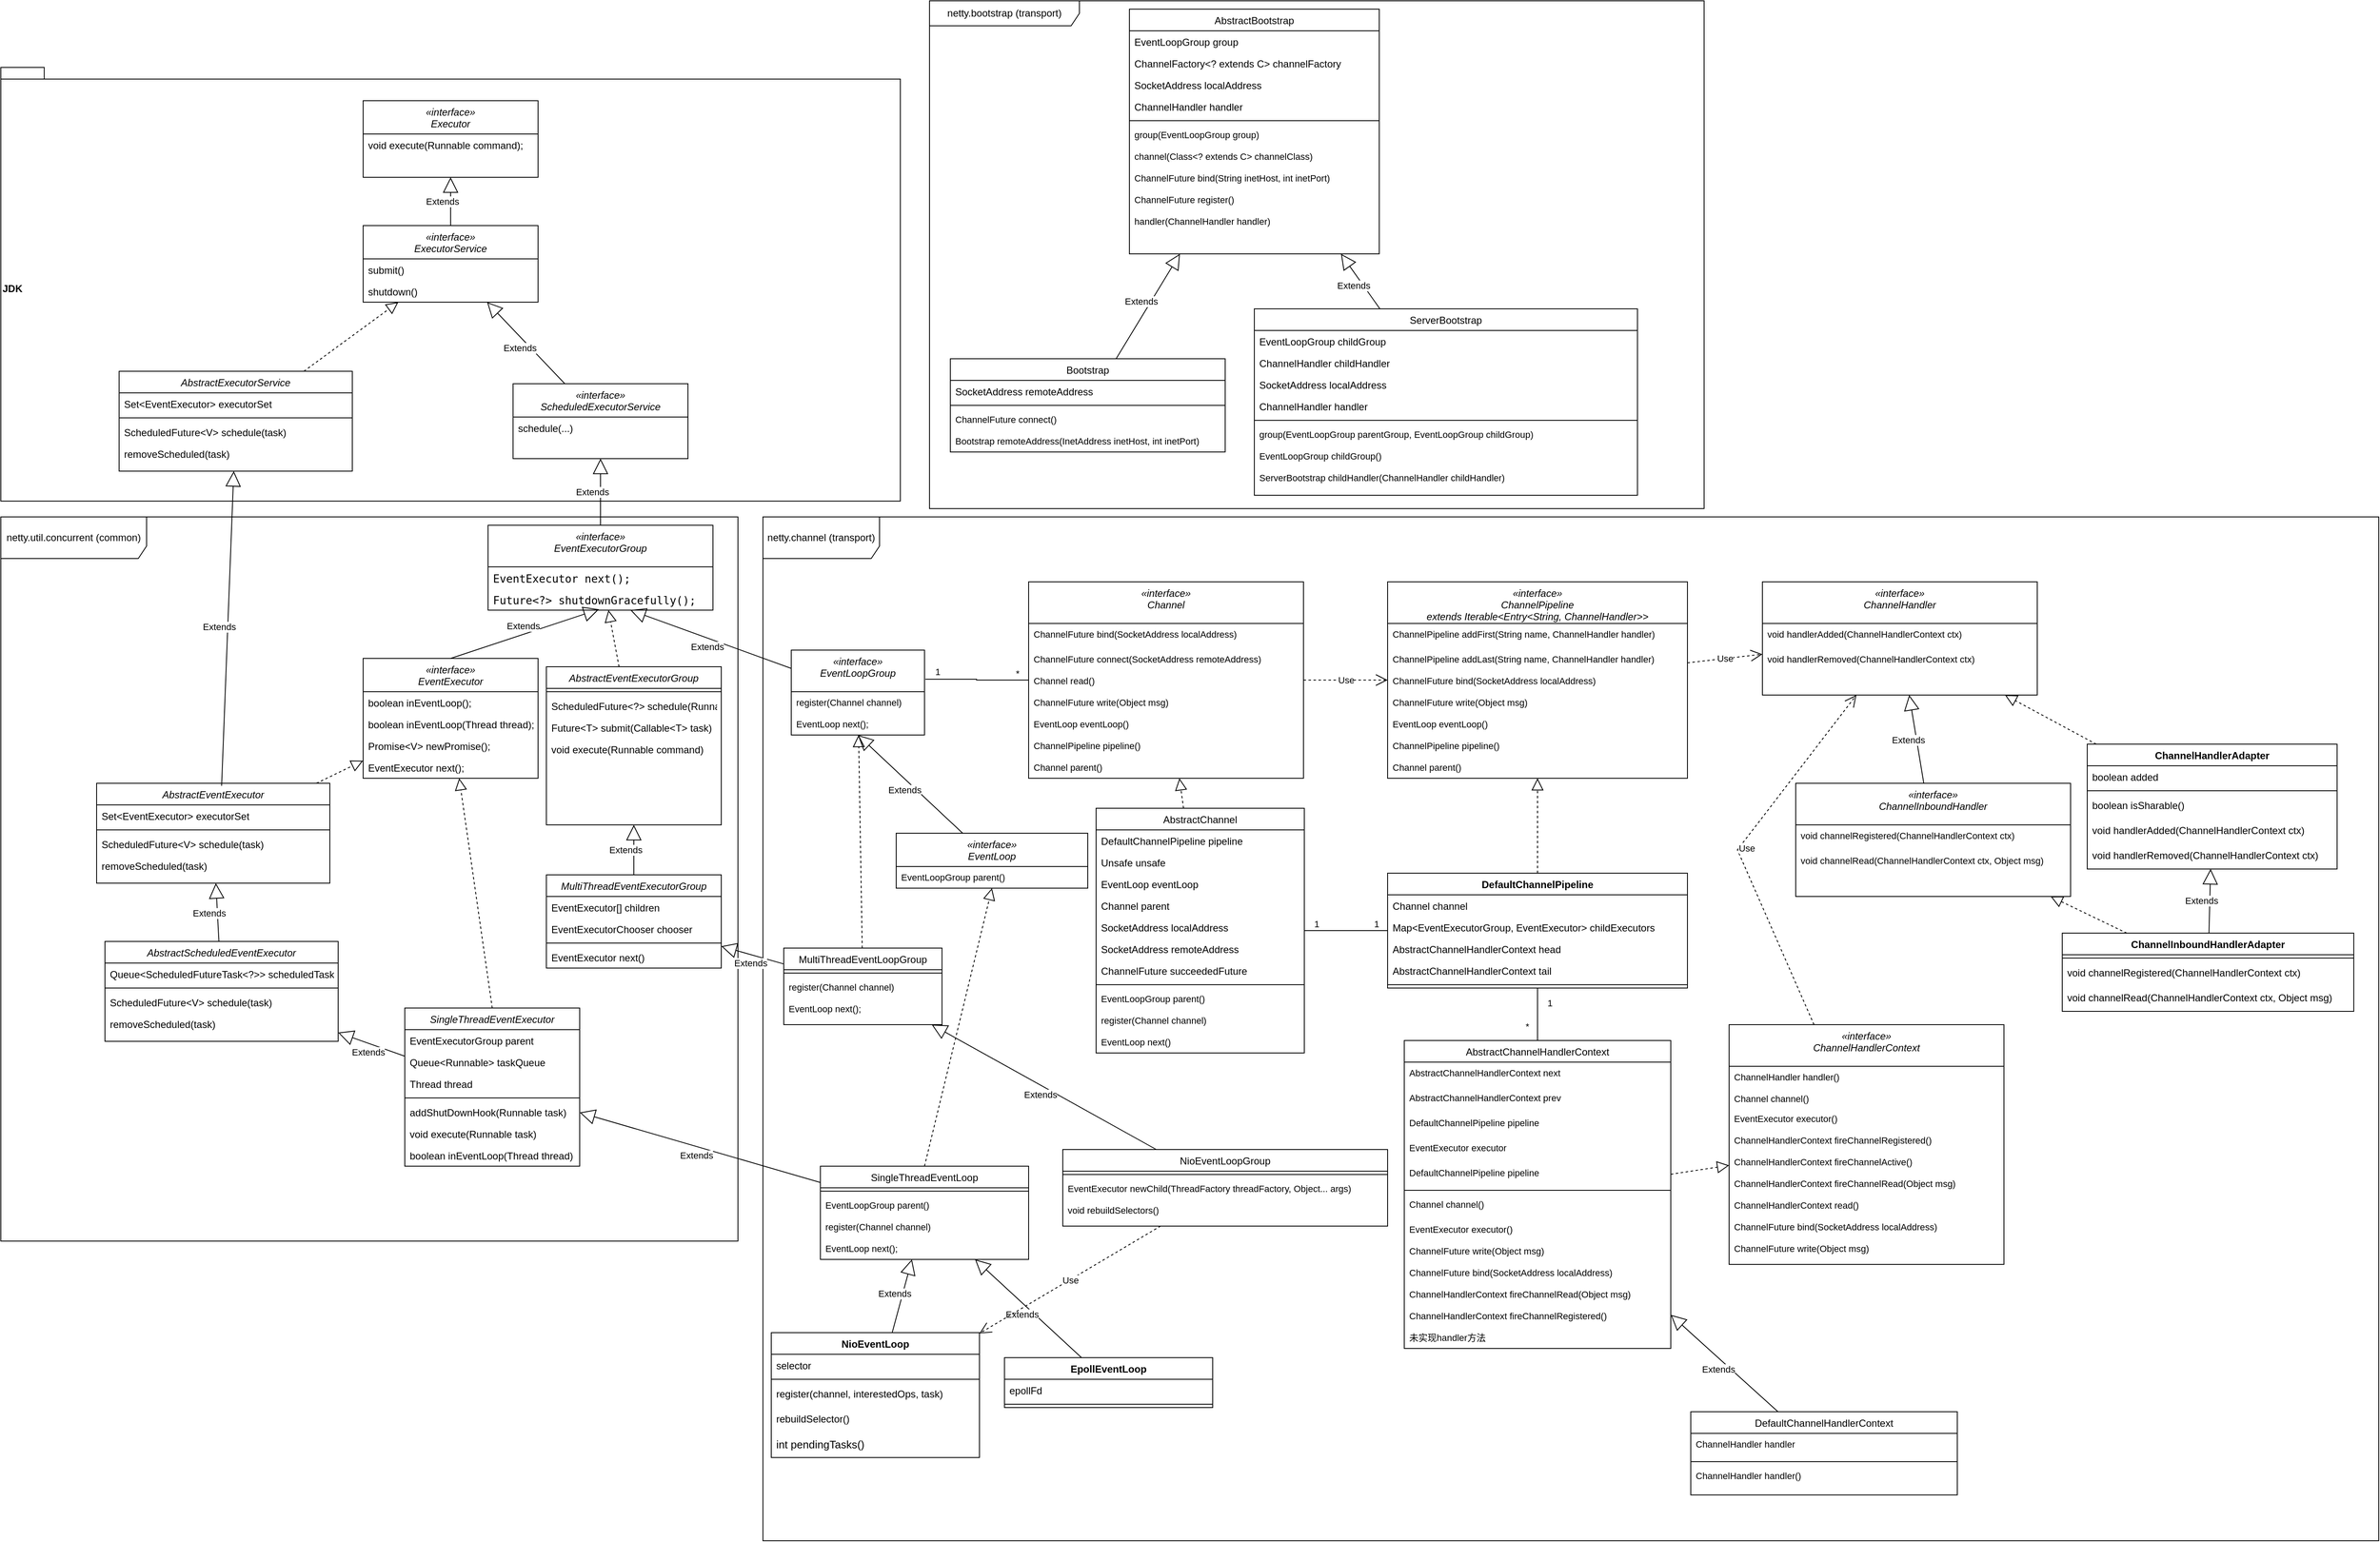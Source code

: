 <mxfile version="21.3.2" type="github">
  <diagram id="C5RBs43oDa-KdzZeNtuy" name="Page-1">
    <mxGraphModel dx="2901" dy="2293" grid="1" gridSize="10" guides="1" tooltips="1" connect="1" arrows="1" fold="1" page="1" pageScale="1" pageWidth="827" pageHeight="1169" math="0" shadow="0">
      <root>
        <mxCell id="WIyWlLk6GJQsqaUBKTNV-0" />
        <mxCell id="WIyWlLk6GJQsqaUBKTNV-1" parent="WIyWlLk6GJQsqaUBKTNV-0" />
        <mxCell id="6flao9yT7i9pOQDsOtm--65" value="JDK" style="shape=folder;fontStyle=1;spacingTop=10;tabWidth=40;tabHeight=14;tabPosition=left;html=1;whiteSpace=wrap;align=left;" parent="WIyWlLk6GJQsqaUBKTNV-1" vertex="1">
          <mxGeometry x="-695" y="-750" width="1080" height="521" as="geometry" />
        </mxCell>
        <mxCell id="zkfFHV4jXpPFQw0GAbJ--0" value="«interface»&#xa;EventLoop" style="swimlane;fontStyle=2;align=center;verticalAlign=top;childLayout=stackLayout;horizontal=1;startSize=40;horizontalStack=0;resizeParent=1;resizeLast=0;collapsible=1;marginBottom=0;rounded=0;shadow=0;strokeWidth=1;" parent="WIyWlLk6GJQsqaUBKTNV-1" vertex="1">
          <mxGeometry x="380" y="170" width="230" height="66" as="geometry">
            <mxRectangle x="230" y="140" width="160" height="26" as="alternateBounds" />
          </mxGeometry>
        </mxCell>
        <mxCell id="6flao9yT7i9pOQDsOtm--82" value="&lt;div style=&quot;font-size: 11px;&quot;&gt;&lt;div style=&quot;font-size: 11px;&quot;&gt;&lt;span style=&quot;background-color: rgb(255, 255, 255); font-size: 11px;&quot;&gt;EventLoopGroup parent()&lt;/span&gt;&lt;/div&gt;&lt;/div&gt;" style="text;strokeColor=none;fillColor=none;align=left;verticalAlign=top;spacingLeft=4;spacingRight=4;overflow=hidden;rotatable=0;points=[[0,0.5],[1,0.5]];portConstraint=eastwest;whiteSpace=wrap;html=1;fontFamily=Helvetica;fontSize=11;" parent="zkfFHV4jXpPFQw0GAbJ--0" vertex="1">
          <mxGeometry y="40" width="230" height="26" as="geometry" />
        </mxCell>
        <mxCell id="zkfFHV4jXpPFQw0GAbJ--6" value="SingleThreadEventLoop" style="swimlane;fontStyle=0;align=center;verticalAlign=top;childLayout=stackLayout;horizontal=1;startSize=26;horizontalStack=0;resizeParent=1;resizeLast=0;collapsible=1;marginBottom=0;rounded=0;shadow=0;strokeWidth=1;" parent="WIyWlLk6GJQsqaUBKTNV-1" vertex="1">
          <mxGeometry x="289" y="570" width="250" height="112" as="geometry">
            <mxRectangle x="130" y="380" width="160" height="26" as="alternateBounds" />
          </mxGeometry>
        </mxCell>
        <mxCell id="zkfFHV4jXpPFQw0GAbJ--9" value="" style="line;html=1;strokeWidth=1;align=left;verticalAlign=middle;spacingTop=-1;spacingLeft=3;spacingRight=3;rotatable=0;labelPosition=right;points=[];portConstraint=eastwest;" parent="zkfFHV4jXpPFQw0GAbJ--6" vertex="1">
          <mxGeometry y="26" width="250" height="8" as="geometry" />
        </mxCell>
        <mxCell id="6flao9yT7i9pOQDsOtm--83" value="&lt;div style=&quot;font-size: 11px;&quot;&gt;&lt;div style=&quot;font-size: 11px;&quot;&gt;&lt;span style=&quot;background-color: rgb(255, 255, 255); font-size: 11px;&quot;&gt;EventLoopGroup parent()&lt;/span&gt;&lt;/div&gt;&lt;/div&gt;" style="text;strokeColor=none;fillColor=none;align=left;verticalAlign=top;spacingLeft=4;spacingRight=4;overflow=hidden;rotatable=0;points=[[0,0.5],[1,0.5]];portConstraint=eastwest;whiteSpace=wrap;html=1;fontFamily=Helvetica;fontSize=11;" parent="zkfFHV4jXpPFQw0GAbJ--6" vertex="1">
          <mxGeometry y="34" width="250" height="26" as="geometry" />
        </mxCell>
        <mxCell id="6flao9yT7i9pOQDsOtm--80" value="&lt;font style=&quot;font-size: 11px;&quot;&gt;register(Channel channel)&lt;/font&gt;" style="text;strokeColor=none;fillColor=none;align=left;verticalAlign=top;spacingLeft=4;spacingRight=4;overflow=hidden;rotatable=0;points=[[0,0.5],[1,0.5]];portConstraint=eastwest;whiteSpace=wrap;html=1;fontFamily=Helvetica;fontSize=11;" parent="zkfFHV4jXpPFQw0GAbJ--6" vertex="1">
          <mxGeometry y="60" width="250" height="26" as="geometry" />
        </mxCell>
        <mxCell id="6flao9yT7i9pOQDsOtm--81" value="&lt;div style=&quot;font-size: 11px;&quot;&gt;&lt;span style=&quot;background-color: rgb(255, 255, 255); font-size: 11px;&quot;&gt;EventLoop next();&lt;/span&gt;&lt;/div&gt;" style="text;strokeColor=none;fillColor=none;align=left;verticalAlign=top;spacingLeft=4;spacingRight=4;overflow=hidden;rotatable=0;points=[[0,0.5],[1,0.5]];portConstraint=eastwest;whiteSpace=wrap;html=1;fontFamily=Helvetica;fontSize=11;" parent="zkfFHV4jXpPFQw0GAbJ--6" vertex="1">
          <mxGeometry y="86" width="250" height="26" as="geometry" />
        </mxCell>
        <mxCell id="6flao9yT7i9pOQDsOtm--0" value="NioEventLoop" style="swimlane;fontStyle=1;align=center;verticalAlign=top;childLayout=stackLayout;horizontal=1;startSize=26;horizontalStack=0;resizeParent=1;resizeParentMax=0;resizeLast=0;collapsible=1;marginBottom=0;whiteSpace=wrap;html=1;rotation=0;" parent="WIyWlLk6GJQsqaUBKTNV-1" vertex="1">
          <mxGeometry x="230" y="770" width="250" height="150" as="geometry">
            <mxRectangle x="210" y="600" width="120" height="30" as="alternateBounds" />
          </mxGeometry>
        </mxCell>
        <mxCell id="6flao9yT7i9pOQDsOtm--1" value="selector" style="text;strokeColor=none;fillColor=none;align=left;verticalAlign=top;spacingLeft=4;spacingRight=4;overflow=hidden;rotatable=0;points=[[0,0.5],[1,0.5]];portConstraint=eastwest;whiteSpace=wrap;html=1;rotation=0;" parent="6flao9yT7i9pOQDsOtm--0" vertex="1">
          <mxGeometry y="26" width="250" height="26" as="geometry" />
        </mxCell>
        <mxCell id="6flao9yT7i9pOQDsOtm--2" value="" style="line;strokeWidth=1;fillColor=none;align=left;verticalAlign=middle;spacingTop=-1;spacingLeft=3;spacingRight=3;rotatable=0;labelPosition=right;points=[];portConstraint=eastwest;strokeColor=inherit;rotation=0;" parent="6flao9yT7i9pOQDsOtm--0" vertex="1">
          <mxGeometry y="52" width="250" height="8" as="geometry" />
        </mxCell>
        <mxCell id="6flao9yT7i9pOQDsOtm--3" value="register(channel, interestedOps, task)&lt;br&gt;" style="text;strokeColor=none;fillColor=none;align=left;verticalAlign=top;spacingLeft=4;spacingRight=4;overflow=hidden;rotatable=0;points=[[0,0.5],[1,0.5]];portConstraint=eastwest;whiteSpace=wrap;html=1;rotation=0;" parent="6flao9yT7i9pOQDsOtm--0" vertex="1">
          <mxGeometry y="60" width="250" height="30" as="geometry" />
        </mxCell>
        <mxCell id="6flao9yT7i9pOQDsOtm--4" value="rebuildSelector()" style="text;strokeColor=none;fillColor=none;align=left;verticalAlign=top;spacingLeft=4;spacingRight=4;overflow=hidden;rotatable=0;points=[[0,0.5],[1,0.5]];portConstraint=eastwest;whiteSpace=wrap;html=1;rotation=0;" parent="6flao9yT7i9pOQDsOtm--0" vertex="1">
          <mxGeometry y="90" width="250" height="30" as="geometry" />
        </mxCell>
        <mxCell id="6flao9yT7i9pOQDsOtm--84" value="&lt;div style=&quot;font-size: 9.8pt;&quot;&gt;&lt;span style=&quot;background-color: rgb(255, 255, 255);&quot;&gt;int pendingTasks()&lt;/span&gt;&lt;/div&gt;" style="text;strokeColor=none;fillColor=none;align=left;verticalAlign=top;spacingLeft=4;spacingRight=4;overflow=hidden;rotatable=0;points=[[0,0.5],[1,0.5]];portConstraint=eastwest;whiteSpace=wrap;html=1;rotation=0;fontFamily=Helvetica;fontColor=#000000;" parent="6flao9yT7i9pOQDsOtm--0" vertex="1">
          <mxGeometry y="120" width="250" height="30" as="geometry" />
        </mxCell>
        <mxCell id="6flao9yT7i9pOQDsOtm--5" value="SingleThreadEventExecutor" style="swimlane;fontStyle=2;align=center;verticalAlign=top;childLayout=stackLayout;horizontal=1;startSize=26;horizontalStack=0;resizeParent=1;resizeLast=0;collapsible=1;marginBottom=0;rounded=0;shadow=0;strokeWidth=1;" parent="WIyWlLk6GJQsqaUBKTNV-1" vertex="1">
          <mxGeometry x="-210" y="380" width="210" height="190" as="geometry">
            <mxRectangle x="230" y="140" width="160" height="26" as="alternateBounds" />
          </mxGeometry>
        </mxCell>
        <mxCell id="6flao9yT7i9pOQDsOtm--14" value="EventExecutorGroup parent" style="text;align=left;verticalAlign=top;spacingLeft=4;spacingRight=4;overflow=hidden;rotatable=0;points=[[0,0.5],[1,0.5]];portConstraint=eastwest;" parent="6flao9yT7i9pOQDsOtm--5" vertex="1">
          <mxGeometry y="26" width="210" height="26" as="geometry" />
        </mxCell>
        <mxCell id="6flao9yT7i9pOQDsOtm--6" value="Queue&lt;Runnable&gt; taskQueue" style="text;align=left;verticalAlign=top;spacingLeft=4;spacingRight=4;overflow=hidden;rotatable=0;points=[[0,0.5],[1,0.5]];portConstraint=eastwest;" parent="6flao9yT7i9pOQDsOtm--5" vertex="1">
          <mxGeometry y="52" width="210" height="26" as="geometry" />
        </mxCell>
        <mxCell id="6flao9yT7i9pOQDsOtm--15" value="Thread thread" style="text;align=left;verticalAlign=top;spacingLeft=4;spacingRight=4;overflow=hidden;rotatable=0;points=[[0,0.5],[1,0.5]];portConstraint=eastwest;" parent="6flao9yT7i9pOQDsOtm--5" vertex="1">
          <mxGeometry y="78" width="210" height="26" as="geometry" />
        </mxCell>
        <mxCell id="6flao9yT7i9pOQDsOtm--7" value="" style="line;html=1;strokeWidth=1;align=left;verticalAlign=middle;spacingTop=-1;spacingLeft=3;spacingRight=3;rotatable=0;labelPosition=right;points=[];portConstraint=eastwest;" parent="6flao9yT7i9pOQDsOtm--5" vertex="1">
          <mxGeometry y="104" width="210" height="8" as="geometry" />
        </mxCell>
        <mxCell id="6flao9yT7i9pOQDsOtm--8" value="addShutDownHook(Runnable task)" style="text;align=left;verticalAlign=top;spacingLeft=4;spacingRight=4;overflow=hidden;rotatable=0;points=[[0,0.5],[1,0.5]];portConstraint=eastwest;" parent="6flao9yT7i9pOQDsOtm--5" vertex="1">
          <mxGeometry y="112" width="210" height="26" as="geometry" />
        </mxCell>
        <mxCell id="6flao9yT7i9pOQDsOtm--78" value="void execute(Runnable task)" style="text;align=left;verticalAlign=top;spacingLeft=4;spacingRight=4;overflow=hidden;rotatable=0;points=[[0,0.5],[1,0.5]];portConstraint=eastwest;" parent="6flao9yT7i9pOQDsOtm--5" vertex="1">
          <mxGeometry y="138" width="210" height="26" as="geometry" />
        </mxCell>
        <mxCell id="6flao9yT7i9pOQDsOtm--79" value="boolean inEventLoop(Thread thread)" style="text;align=left;verticalAlign=top;spacingLeft=4;spacingRight=4;overflow=hidden;rotatable=0;points=[[0,0.5],[1,0.5]];portConstraint=eastwest;" parent="6flao9yT7i9pOQDsOtm--5" vertex="1">
          <mxGeometry y="164" width="210" height="26" as="geometry" />
        </mxCell>
        <mxCell id="6flao9yT7i9pOQDsOtm--12" value="Extends" style="endArrow=block;endSize=16;endFill=0;html=1;rounded=0;" parent="WIyWlLk6GJQsqaUBKTNV-1" source="zkfFHV4jXpPFQw0GAbJ--6" target="6flao9yT7i9pOQDsOtm--5" edge="1">
          <mxGeometry x="0.011" y="10" width="160" relative="1" as="geometry">
            <mxPoint x="320" y="750" as="sourcePoint" />
            <mxPoint x="480" y="750" as="targetPoint" />
            <Array as="points" />
            <mxPoint as="offset" />
          </mxGeometry>
        </mxCell>
        <mxCell id="6flao9yT7i9pOQDsOtm--13" value="" style="endArrow=block;dashed=1;endFill=0;endSize=12;html=1;rounded=0;entryX=0.5;entryY=1;entryDx=0;entryDy=0;exitX=0.5;exitY=0;exitDx=0;exitDy=0;" parent="WIyWlLk6GJQsqaUBKTNV-1" source="zkfFHV4jXpPFQw0GAbJ--6" target="zkfFHV4jXpPFQw0GAbJ--0" edge="1">
          <mxGeometry width="160" relative="1" as="geometry">
            <mxPoint x="330" y="570" as="sourcePoint" />
            <mxPoint x="490" y="570" as="targetPoint" />
          </mxGeometry>
        </mxCell>
        <mxCell id="6flao9yT7i9pOQDsOtm--16" value="«interface»&#xa;EventLoopGroup" style="swimlane;fontStyle=2;align=center;verticalAlign=top;childLayout=stackLayout;horizontal=1;startSize=50;horizontalStack=0;resizeParent=1;resizeLast=0;collapsible=1;marginBottom=0;rounded=0;shadow=0;strokeWidth=1;" parent="WIyWlLk6GJQsqaUBKTNV-1" vertex="1">
          <mxGeometry x="254" y="-50" width="160" height="102" as="geometry">
            <mxRectangle x="230" y="140" width="160" height="26" as="alternateBounds" />
          </mxGeometry>
        </mxCell>
        <mxCell id="6flao9yT7i9pOQDsOtm--71" value="&lt;font style=&quot;font-size: 11px;&quot;&gt;register(Channel channel)&lt;/font&gt;" style="text;strokeColor=none;fillColor=none;align=left;verticalAlign=top;spacingLeft=4;spacingRight=4;overflow=hidden;rotatable=0;points=[[0,0.5],[1,0.5]];portConstraint=eastwest;whiteSpace=wrap;html=1;fontFamily=Helvetica;fontSize=11;" parent="6flao9yT7i9pOQDsOtm--16" vertex="1">
          <mxGeometry y="50" width="160" height="26" as="geometry" />
        </mxCell>
        <mxCell id="6flao9yT7i9pOQDsOtm--17" value="&lt;div style=&quot;font-size: 11px;&quot;&gt;&lt;span style=&quot;background-color: rgb(255, 255, 255); font-size: 11px;&quot;&gt;EventLoop next();&lt;/span&gt;&lt;/div&gt;" style="text;strokeColor=none;fillColor=none;align=left;verticalAlign=top;spacingLeft=4;spacingRight=4;overflow=hidden;rotatable=0;points=[[0,0.5],[1,0.5]];portConstraint=eastwest;whiteSpace=wrap;html=1;fontFamily=Helvetica;fontSize=11;" parent="6flao9yT7i9pOQDsOtm--16" vertex="1">
          <mxGeometry y="76" width="160" height="26" as="geometry" />
        </mxCell>
        <mxCell id="6flao9yT7i9pOQDsOtm--18" value="Extends" style="endArrow=block;endSize=16;endFill=0;html=1;rounded=0;entryX=0.5;entryY=1;entryDx=0;entryDy=0;" parent="WIyWlLk6GJQsqaUBKTNV-1" source="zkfFHV4jXpPFQw0GAbJ--0" target="6flao9yT7i9pOQDsOtm--16" edge="1">
          <mxGeometry x="0.011" y="10" width="160" relative="1" as="geometry">
            <mxPoint x="220" y="413" as="sourcePoint" />
            <mxPoint x="55" y="358" as="targetPoint" />
            <Array as="points" />
            <mxPoint as="offset" />
          </mxGeometry>
        </mxCell>
        <mxCell id="6flao9yT7i9pOQDsOtm--19" value="«interface»&#xa;EventExecutorGroup" style="swimlane;fontStyle=2;align=center;verticalAlign=top;childLayout=stackLayout;horizontal=1;startSize=50;horizontalStack=0;resizeParent=1;resizeLast=0;collapsible=1;marginBottom=0;rounded=0;shadow=0;strokeWidth=1;" parent="WIyWlLk6GJQsqaUBKTNV-1" vertex="1">
          <mxGeometry x="-110" y="-200" width="270" height="102" as="geometry">
            <mxRectangle x="230" y="140" width="160" height="26" as="alternateBounds" />
          </mxGeometry>
        </mxCell>
        <mxCell id="6flao9yT7i9pOQDsOtm--20" value="&lt;div style=&quot;font-family: &amp;quot;JetBrains Mono&amp;quot;, monospace; font-size: 9.8pt;&quot;&gt;&lt;span style=&quot;background-color: rgb(255, 255, 255);&quot;&gt;EventExecutor next();&lt;/span&gt;&lt;/div&gt;" style="text;strokeColor=none;fillColor=none;align=left;verticalAlign=top;spacingLeft=4;spacingRight=4;overflow=hidden;rotatable=0;points=[[0,0.5],[1,0.5]];portConstraint=eastwest;whiteSpace=wrap;html=1;" parent="6flao9yT7i9pOQDsOtm--19" vertex="1">
          <mxGeometry y="50" width="270" height="26" as="geometry" />
        </mxCell>
        <mxCell id="6flao9yT7i9pOQDsOtm--21" value="&lt;div style=&quot;font-family: &amp;quot;JetBrains Mono&amp;quot;, monospace; font-size: 9.8pt;&quot;&gt;&lt;div style=&quot;font-size: 9.8pt;&quot;&gt;&lt;span style=&quot;background-color: rgb(255, 255, 255);&quot;&gt;Future&amp;lt;?&amp;gt; shutdownGracefully();&lt;/span&gt;&lt;/div&gt;&lt;/div&gt;" style="text;strokeColor=none;fillColor=none;align=left;verticalAlign=top;spacingLeft=4;spacingRight=4;overflow=hidden;rotatable=0;points=[[0,0.5],[1,0.5]];portConstraint=eastwest;whiteSpace=wrap;html=1;" parent="6flao9yT7i9pOQDsOtm--19" vertex="1">
          <mxGeometry y="76" width="270" height="26" as="geometry" />
        </mxCell>
        <mxCell id="6flao9yT7i9pOQDsOtm--22" value="Extends" style="endArrow=block;endSize=16;endFill=0;html=1;rounded=0;" parent="WIyWlLk6GJQsqaUBKTNV-1" source="6flao9yT7i9pOQDsOtm--16" target="6flao9yT7i9pOQDsOtm--21" edge="1">
          <mxGeometry x="0.011" y="10" width="160" relative="1" as="geometry">
            <mxPoint x="277" y="220" as="sourcePoint" />
            <mxPoint x="230" y="130" as="targetPoint" />
            <Array as="points" />
            <mxPoint as="offset" />
          </mxGeometry>
        </mxCell>
        <mxCell id="6flao9yT7i9pOQDsOtm--23" value="«interface»&#xa;ScheduledExecutorService" style="swimlane;fontStyle=2;align=center;verticalAlign=top;childLayout=stackLayout;horizontal=1;startSize=40;horizontalStack=0;resizeParent=1;resizeLast=0;collapsible=1;marginBottom=0;rounded=0;shadow=0;strokeWidth=1;" parent="WIyWlLk6GJQsqaUBKTNV-1" vertex="1">
          <mxGeometry x="-80" y="-370" width="210" height="90" as="geometry">
            <mxRectangle x="230" y="140" width="160" height="26" as="alternateBounds" />
          </mxGeometry>
        </mxCell>
        <mxCell id="6flao9yT7i9pOQDsOtm--28" value="schedule(...)" style="text;align=left;verticalAlign=top;spacingLeft=4;spacingRight=4;overflow=hidden;rotatable=0;points=[[0,0.5],[1,0.5]];portConstraint=eastwest;" parent="6flao9yT7i9pOQDsOtm--23" vertex="1">
          <mxGeometry y="40" width="210" height="26" as="geometry" />
        </mxCell>
        <mxCell id="6flao9yT7i9pOQDsOtm--29" value="Extends" style="endArrow=block;endSize=16;endFill=0;html=1;rounded=0;exitX=0.5;exitY=0;exitDx=0;exitDy=0;" parent="WIyWlLk6GJQsqaUBKTNV-1" source="6flao9yT7i9pOQDsOtm--19" target="6flao9yT7i9pOQDsOtm--23" edge="1">
          <mxGeometry x="0.011" y="10" width="160" relative="1" as="geometry">
            <mxPoint x="199" y="60" as="sourcePoint" />
            <mxPoint x="107" y="-42" as="targetPoint" />
            <Array as="points" />
            <mxPoint as="offset" />
          </mxGeometry>
        </mxCell>
        <mxCell id="6flao9yT7i9pOQDsOtm--30" value="«interface»&#xa;EventExecutor" style="swimlane;fontStyle=2;align=center;verticalAlign=top;childLayout=stackLayout;horizontal=1;startSize=40;horizontalStack=0;resizeParent=1;resizeLast=0;collapsible=1;marginBottom=0;rounded=0;shadow=0;strokeWidth=1;" parent="WIyWlLk6GJQsqaUBKTNV-1" vertex="1">
          <mxGeometry x="-260" y="-40" width="210" height="144" as="geometry">
            <mxRectangle x="230" y="140" width="160" height="26" as="alternateBounds" />
          </mxGeometry>
        </mxCell>
        <mxCell id="6flao9yT7i9pOQDsOtm--31" value="boolean inEventLoop();" style="text;align=left;verticalAlign=top;spacingLeft=4;spacingRight=4;overflow=hidden;rotatable=0;points=[[0,0.5],[1,0.5]];portConstraint=eastwest;" parent="6flao9yT7i9pOQDsOtm--30" vertex="1">
          <mxGeometry y="40" width="210" height="26" as="geometry" />
        </mxCell>
        <mxCell id="6flao9yT7i9pOQDsOtm--33" value="boolean inEventLoop(Thread thread);" style="text;align=left;verticalAlign=top;spacingLeft=4;spacingRight=4;overflow=hidden;rotatable=0;points=[[0,0.5],[1,0.5]];portConstraint=eastwest;" parent="6flao9yT7i9pOQDsOtm--30" vertex="1">
          <mxGeometry y="66" width="210" height="26" as="geometry" />
        </mxCell>
        <mxCell id="6flao9yT7i9pOQDsOtm--34" value="Promise&lt;V&gt; newPromise();" style="text;align=left;verticalAlign=top;spacingLeft=4;spacingRight=4;overflow=hidden;rotatable=0;points=[[0,0.5],[1,0.5]];portConstraint=eastwest;" parent="6flao9yT7i9pOQDsOtm--30" vertex="1">
          <mxGeometry y="92" width="210" height="26" as="geometry" />
        </mxCell>
        <mxCell id="6flao9yT7i9pOQDsOtm--70" value="EventExecutor next();" style="text;align=left;verticalAlign=top;spacingLeft=4;spacingRight=4;overflow=hidden;rotatable=0;points=[[0,0.5],[1,0.5]];portConstraint=eastwest;" parent="6flao9yT7i9pOQDsOtm--30" vertex="1">
          <mxGeometry y="118" width="210" height="26" as="geometry" />
        </mxCell>
        <mxCell id="6flao9yT7i9pOQDsOtm--32" value="Extends" style="endArrow=block;endSize=16;endFill=0;html=1;rounded=0;entryX=0.493;entryY=0.962;entryDx=0;entryDy=0;entryPerimeter=0;exitX=0.5;exitY=0;exitDx=0;exitDy=0;" parent="WIyWlLk6GJQsqaUBKTNV-1" source="6flao9yT7i9pOQDsOtm--30" target="6flao9yT7i9pOQDsOtm--21" edge="1">
          <mxGeometry x="0.011" y="10" width="160" relative="1" as="geometry">
            <mxPoint x="199" y="60" as="sourcePoint" />
            <mxPoint x="107" y="-42" as="targetPoint" />
            <Array as="points" />
            <mxPoint as="offset" />
          </mxGeometry>
        </mxCell>
        <mxCell id="6flao9yT7i9pOQDsOtm--35" value="" style="endArrow=block;dashed=1;endFill=0;endSize=12;html=1;rounded=0;exitX=0.5;exitY=0;exitDx=0;exitDy=0;" parent="WIyWlLk6GJQsqaUBKTNV-1" source="6flao9yT7i9pOQDsOtm--5" target="6flao9yT7i9pOQDsOtm--30" edge="1">
          <mxGeometry width="160" relative="1" as="geometry">
            <mxPoint x="300" y="370" as="sourcePoint" />
            <mxPoint x="290" y="270" as="targetPoint" />
          </mxGeometry>
        </mxCell>
        <mxCell id="6flao9yT7i9pOQDsOtm--36" value="AbstractScheduledEventExecutor" style="swimlane;fontStyle=2;align=center;verticalAlign=top;childLayout=stackLayout;horizontal=1;startSize=26;horizontalStack=0;resizeParent=1;resizeLast=0;collapsible=1;marginBottom=0;rounded=0;shadow=0;strokeWidth=1;" parent="WIyWlLk6GJQsqaUBKTNV-1" vertex="1">
          <mxGeometry x="-570" y="300" width="280" height="120" as="geometry">
            <mxRectangle x="230" y="140" width="160" height="26" as="alternateBounds" />
          </mxGeometry>
        </mxCell>
        <mxCell id="6flao9yT7i9pOQDsOtm--37" value="Queue&lt;ScheduledFutureTask&lt;?&gt;&gt; scheduledTaskQueue;" style="text;align=left;verticalAlign=top;spacingLeft=4;spacingRight=4;overflow=hidden;rotatable=0;points=[[0,0.5],[1,0.5]];portConstraint=eastwest;" parent="6flao9yT7i9pOQDsOtm--36" vertex="1">
          <mxGeometry y="26" width="280" height="26" as="geometry" />
        </mxCell>
        <mxCell id="6flao9yT7i9pOQDsOtm--40" value="" style="line;html=1;strokeWidth=1;align=left;verticalAlign=middle;spacingTop=-1;spacingLeft=3;spacingRight=3;rotatable=0;labelPosition=right;points=[];portConstraint=eastwest;" parent="6flao9yT7i9pOQDsOtm--36" vertex="1">
          <mxGeometry y="52" width="280" height="8" as="geometry" />
        </mxCell>
        <mxCell id="6flao9yT7i9pOQDsOtm--41" value="ScheduledFuture&lt;V&gt; schedule(task)" style="text;align=left;verticalAlign=top;spacingLeft=4;spacingRight=4;overflow=hidden;rotatable=0;points=[[0,0.5],[1,0.5]];portConstraint=eastwest;" parent="6flao9yT7i9pOQDsOtm--36" vertex="1">
          <mxGeometry y="60" width="280" height="26" as="geometry" />
        </mxCell>
        <mxCell id="6flao9yT7i9pOQDsOtm--43" value="removeScheduled(task)" style="text;align=left;verticalAlign=top;spacingLeft=4;spacingRight=4;overflow=hidden;rotatable=0;points=[[0,0.5],[1,0.5]];portConstraint=eastwest;" parent="6flao9yT7i9pOQDsOtm--36" vertex="1">
          <mxGeometry y="86" width="280" height="26" as="geometry" />
        </mxCell>
        <mxCell id="6flao9yT7i9pOQDsOtm--44" value="Extends" style="endArrow=block;endSize=16;endFill=0;html=1;rounded=0;" parent="WIyWlLk6GJQsqaUBKTNV-1" source="6flao9yT7i9pOQDsOtm--5" target="6flao9yT7i9pOQDsOtm--36" edge="1">
          <mxGeometry x="0.011" y="10" width="160" relative="1" as="geometry">
            <mxPoint x="30" y="412" as="sourcePoint" />
            <mxPoint x="-450" y="280" as="targetPoint" />
            <Array as="points" />
            <mxPoint as="offset" />
          </mxGeometry>
        </mxCell>
        <mxCell id="6flao9yT7i9pOQDsOtm--45" value="AbstractEventExecutor" style="swimlane;fontStyle=2;align=center;verticalAlign=top;childLayout=stackLayout;horizontal=1;startSize=26;horizontalStack=0;resizeParent=1;resizeLast=0;collapsible=1;marginBottom=0;rounded=0;shadow=0;strokeWidth=1;" parent="WIyWlLk6GJQsqaUBKTNV-1" vertex="1">
          <mxGeometry x="-580" y="110" width="280" height="120" as="geometry">
            <mxRectangle x="230" y="140" width="160" height="26" as="alternateBounds" />
          </mxGeometry>
        </mxCell>
        <mxCell id="6flao9yT7i9pOQDsOtm--46" value="Set&lt;EventExecutor&gt; executorSet" style="text;align=left;verticalAlign=top;spacingLeft=4;spacingRight=4;overflow=hidden;rotatable=0;points=[[0,0.5],[1,0.5]];portConstraint=eastwest;" parent="6flao9yT7i9pOQDsOtm--45" vertex="1">
          <mxGeometry y="26" width="280" height="26" as="geometry" />
        </mxCell>
        <mxCell id="6flao9yT7i9pOQDsOtm--47" value="" style="line;html=1;strokeWidth=1;align=left;verticalAlign=middle;spacingTop=-1;spacingLeft=3;spacingRight=3;rotatable=0;labelPosition=right;points=[];portConstraint=eastwest;" parent="6flao9yT7i9pOQDsOtm--45" vertex="1">
          <mxGeometry y="52" width="280" height="8" as="geometry" />
        </mxCell>
        <mxCell id="6flao9yT7i9pOQDsOtm--48" value="ScheduledFuture&lt;V&gt; schedule(task)" style="text;align=left;verticalAlign=top;spacingLeft=4;spacingRight=4;overflow=hidden;rotatable=0;points=[[0,0.5],[1,0.5]];portConstraint=eastwest;" parent="6flao9yT7i9pOQDsOtm--45" vertex="1">
          <mxGeometry y="60" width="280" height="26" as="geometry" />
        </mxCell>
        <mxCell id="6flao9yT7i9pOQDsOtm--49" value="removeScheduled(task)" style="text;align=left;verticalAlign=top;spacingLeft=4;spacingRight=4;overflow=hidden;rotatable=0;points=[[0,0.5],[1,0.5]];portConstraint=eastwest;" parent="6flao9yT7i9pOQDsOtm--45" vertex="1">
          <mxGeometry y="86" width="280" height="26" as="geometry" />
        </mxCell>
        <mxCell id="6flao9yT7i9pOQDsOtm--50" value="Extends" style="endArrow=block;endSize=16;endFill=0;html=1;rounded=0;" parent="WIyWlLk6GJQsqaUBKTNV-1" source="6flao9yT7i9pOQDsOtm--36" target="6flao9yT7i9pOQDsOtm--45" edge="1">
          <mxGeometry x="-0.001" y="10" width="160" relative="1" as="geometry">
            <mxPoint x="-245" y="290" as="sourcePoint" />
            <mxPoint x="-350" y="200" as="targetPoint" />
            <Array as="points" />
            <mxPoint as="offset" />
          </mxGeometry>
        </mxCell>
        <mxCell id="6flao9yT7i9pOQDsOtm--51" value="AbstractExecutorService" style="swimlane;fontStyle=2;align=center;verticalAlign=top;childLayout=stackLayout;horizontal=1;startSize=26;horizontalStack=0;resizeParent=1;resizeLast=0;collapsible=1;marginBottom=0;rounded=0;shadow=0;strokeWidth=1;" parent="WIyWlLk6GJQsqaUBKTNV-1" vertex="1">
          <mxGeometry x="-553" y="-385" width="280" height="120" as="geometry">
            <mxRectangle x="230" y="140" width="160" height="26" as="alternateBounds" />
          </mxGeometry>
        </mxCell>
        <mxCell id="6flao9yT7i9pOQDsOtm--52" value="Set&lt;EventExecutor&gt; executorSet" style="text;align=left;verticalAlign=top;spacingLeft=4;spacingRight=4;overflow=hidden;rotatable=0;points=[[0,0.5],[1,0.5]];portConstraint=eastwest;" parent="6flao9yT7i9pOQDsOtm--51" vertex="1">
          <mxGeometry y="26" width="280" height="26" as="geometry" />
        </mxCell>
        <mxCell id="6flao9yT7i9pOQDsOtm--53" value="" style="line;html=1;strokeWidth=1;align=left;verticalAlign=middle;spacingTop=-1;spacingLeft=3;spacingRight=3;rotatable=0;labelPosition=right;points=[];portConstraint=eastwest;" parent="6flao9yT7i9pOQDsOtm--51" vertex="1">
          <mxGeometry y="52" width="280" height="8" as="geometry" />
        </mxCell>
        <mxCell id="6flao9yT7i9pOQDsOtm--54" value="ScheduledFuture&lt;V&gt; schedule(task)" style="text;align=left;verticalAlign=top;spacingLeft=4;spacingRight=4;overflow=hidden;rotatable=0;points=[[0,0.5],[1,0.5]];portConstraint=eastwest;" parent="6flao9yT7i9pOQDsOtm--51" vertex="1">
          <mxGeometry y="60" width="280" height="26" as="geometry" />
        </mxCell>
        <mxCell id="6flao9yT7i9pOQDsOtm--55" value="removeScheduled(task)" style="text;align=left;verticalAlign=top;spacingLeft=4;spacingRight=4;overflow=hidden;rotatable=0;points=[[0,0.5],[1,0.5]];portConstraint=eastwest;" parent="6flao9yT7i9pOQDsOtm--51" vertex="1">
          <mxGeometry y="86" width="280" height="26" as="geometry" />
        </mxCell>
        <mxCell id="6flao9yT7i9pOQDsOtm--56" value="«interface»&#xa;ExecutorService" style="swimlane;fontStyle=2;align=center;verticalAlign=top;childLayout=stackLayout;horizontal=1;startSize=40;horizontalStack=0;resizeParent=1;resizeLast=0;collapsible=1;marginBottom=0;rounded=0;shadow=0;strokeWidth=1;" parent="WIyWlLk6GJQsqaUBKTNV-1" vertex="1">
          <mxGeometry x="-260" y="-560" width="210" height="92" as="geometry">
            <mxRectangle x="230" y="140" width="160" height="26" as="alternateBounds" />
          </mxGeometry>
        </mxCell>
        <mxCell id="6flao9yT7i9pOQDsOtm--57" value="submit()" style="text;align=left;verticalAlign=top;spacingLeft=4;spacingRight=4;overflow=hidden;rotatable=0;points=[[0,0.5],[1,0.5]];portConstraint=eastwest;" parent="6flao9yT7i9pOQDsOtm--56" vertex="1">
          <mxGeometry y="40" width="210" height="26" as="geometry" />
        </mxCell>
        <mxCell id="6flao9yT7i9pOQDsOtm--58" value="shutdown()" style="text;align=left;verticalAlign=top;spacingLeft=4;spacingRight=4;overflow=hidden;rotatable=0;points=[[0,0.5],[1,0.5]];portConstraint=eastwest;" parent="6flao9yT7i9pOQDsOtm--56" vertex="1">
          <mxGeometry y="66" width="210" height="26" as="geometry" />
        </mxCell>
        <mxCell id="6flao9yT7i9pOQDsOtm--59" value="«interface»&#xa;Executor" style="swimlane;fontStyle=2;align=center;verticalAlign=top;childLayout=stackLayout;horizontal=1;startSize=40;horizontalStack=0;resizeParent=1;resizeLast=0;collapsible=1;marginBottom=0;rounded=0;shadow=0;strokeWidth=1;" parent="WIyWlLk6GJQsqaUBKTNV-1" vertex="1">
          <mxGeometry x="-260" y="-710" width="210" height="92" as="geometry">
            <mxRectangle x="230" y="140" width="160" height="26" as="alternateBounds" />
          </mxGeometry>
        </mxCell>
        <mxCell id="6flao9yT7i9pOQDsOtm--60" value="void execute(Runnable command);" style="text;align=left;verticalAlign=top;spacingLeft=4;spacingRight=4;overflow=hidden;rotatable=0;points=[[0,0.5],[1,0.5]];portConstraint=eastwest;" parent="6flao9yT7i9pOQDsOtm--59" vertex="1">
          <mxGeometry y="40" width="210" height="26" as="geometry" />
        </mxCell>
        <mxCell id="6flao9yT7i9pOQDsOtm--62" value="Extends" style="endArrow=block;endSize=16;endFill=0;html=1;rounded=0;" parent="WIyWlLk6GJQsqaUBKTNV-1" source="6flao9yT7i9pOQDsOtm--56" target="6flao9yT7i9pOQDsOtm--59" edge="1">
          <mxGeometry x="0.011" y="10" width="160" relative="1" as="geometry">
            <mxPoint x="60" y="-584" as="sourcePoint" />
            <mxPoint x="60" y="-634" as="targetPoint" />
            <Array as="points" />
            <mxPoint as="offset" />
          </mxGeometry>
        </mxCell>
        <mxCell id="6flao9yT7i9pOQDsOtm--63" value="" style="endArrow=block;dashed=1;endFill=0;endSize=12;html=1;rounded=0;" parent="WIyWlLk6GJQsqaUBKTNV-1" source="6flao9yT7i9pOQDsOtm--51" target="6flao9yT7i9pOQDsOtm--56" edge="1">
          <mxGeometry width="160" relative="1" as="geometry">
            <mxPoint x="-175" y="470" as="sourcePoint" />
            <mxPoint x="-127" y="88" as="targetPoint" />
          </mxGeometry>
        </mxCell>
        <mxCell id="6flao9yT7i9pOQDsOtm--64" value="Extends" style="endArrow=block;endSize=16;endFill=0;html=1;rounded=0;" parent="WIyWlLk6GJQsqaUBKTNV-1" source="6flao9yT7i9pOQDsOtm--23" target="6flao9yT7i9pOQDsOtm--56" edge="1">
          <mxGeometry x="0.011" y="10" width="160" relative="1" as="geometry">
            <mxPoint x="-145" y="-550" as="sourcePoint" />
            <mxPoint x="130" y="-550" as="targetPoint" />
            <Array as="points" />
            <mxPoint as="offset" />
          </mxGeometry>
        </mxCell>
        <mxCell id="6flao9yT7i9pOQDsOtm--67" value="Extends" style="endArrow=block;endSize=16;endFill=0;html=1;rounded=0;exitX=0.536;exitY=0.025;exitDx=0;exitDy=0;exitPerimeter=0;" parent="WIyWlLk6GJQsqaUBKTNV-1" source="6flao9yT7i9pOQDsOtm--45" target="6flao9yT7i9pOQDsOtm--51" edge="1">
          <mxGeometry x="0.011" y="10" width="160" relative="1" as="geometry">
            <mxPoint x="-8" y="-360" as="sourcePoint" />
            <mxPoint x="-101" y="-458" as="targetPoint" />
            <Array as="points" />
            <mxPoint as="offset" />
          </mxGeometry>
        </mxCell>
        <mxCell id="6flao9yT7i9pOQDsOtm--68" value="" style="endArrow=block;dashed=1;endFill=0;endSize=12;html=1;rounded=0;" parent="WIyWlLk6GJQsqaUBKTNV-1" source="6flao9yT7i9pOQDsOtm--45" target="6flao9yT7i9pOQDsOtm--30" edge="1">
          <mxGeometry width="160" relative="1" as="geometry">
            <mxPoint x="-175" y="470" as="sourcePoint" />
            <mxPoint x="-127" y="88" as="targetPoint" />
          </mxGeometry>
        </mxCell>
        <mxCell id="6flao9yT7i9pOQDsOtm--69" value="Extends" style="endArrow=block;endSize=16;endFill=0;html=1;rounded=0;" parent="WIyWlLk6GJQsqaUBKTNV-1" source="6flao9yT7i9pOQDsOtm--0" target="zkfFHV4jXpPFQw0GAbJ--6" edge="1">
          <mxGeometry x="0.011" y="10" width="160" relative="1" as="geometry">
            <mxPoint x="35" y="692" as="sourcePoint" />
            <mxPoint x="220" y="720" as="targetPoint" />
            <Array as="points" />
            <mxPoint as="offset" />
          </mxGeometry>
        </mxCell>
        <mxCell id="6flao9yT7i9pOQDsOtm--72" value="EpollEventLoop" style="swimlane;fontStyle=1;align=center;verticalAlign=top;childLayout=stackLayout;horizontal=1;startSize=26;horizontalStack=0;resizeParent=1;resizeParentMax=0;resizeLast=0;collapsible=1;marginBottom=0;whiteSpace=wrap;html=1;rotation=0;" parent="WIyWlLk6GJQsqaUBKTNV-1" vertex="1">
          <mxGeometry x="510" y="800" width="250" height="60" as="geometry">
            <mxRectangle x="210" y="600" width="120" height="30" as="alternateBounds" />
          </mxGeometry>
        </mxCell>
        <mxCell id="6flao9yT7i9pOQDsOtm--73" value="epollFd" style="text;strokeColor=none;fillColor=none;align=left;verticalAlign=top;spacingLeft=4;spacingRight=4;overflow=hidden;rotatable=0;points=[[0,0.5],[1,0.5]];portConstraint=eastwest;whiteSpace=wrap;html=1;rotation=0;" parent="6flao9yT7i9pOQDsOtm--72" vertex="1">
          <mxGeometry y="26" width="250" height="26" as="geometry" />
        </mxCell>
        <mxCell id="6flao9yT7i9pOQDsOtm--74" value="" style="line;strokeWidth=1;fillColor=none;align=left;verticalAlign=middle;spacingTop=-1;spacingLeft=3;spacingRight=3;rotatable=0;labelPosition=right;points=[];portConstraint=eastwest;strokeColor=inherit;rotation=0;" parent="6flao9yT7i9pOQDsOtm--72" vertex="1">
          <mxGeometry y="52" width="250" height="8" as="geometry" />
        </mxCell>
        <mxCell id="6flao9yT7i9pOQDsOtm--77" value="Extends" style="endArrow=block;endSize=16;endFill=0;html=1;rounded=0;" parent="WIyWlLk6GJQsqaUBKTNV-1" source="6flao9yT7i9pOQDsOtm--72" target="zkfFHV4jXpPFQw0GAbJ--6" edge="1">
          <mxGeometry x="0.011" y="10" width="160" relative="1" as="geometry">
            <mxPoint x="9" y="830" as="sourcePoint" />
            <mxPoint x="69" y="750" as="targetPoint" />
            <Array as="points" />
            <mxPoint as="offset" />
          </mxGeometry>
        </mxCell>
        <mxCell id="6flao9yT7i9pOQDsOtm--85" value="netty.util.concurrent (common)" style="shape=umlFrame;whiteSpace=wrap;html=1;pointerEvents=0;width=175;height=50;" parent="WIyWlLk6GJQsqaUBKTNV-1" vertex="1">
          <mxGeometry x="-695" y="-210" width="885" height="870" as="geometry" />
        </mxCell>
        <mxCell id="6flao9yT7i9pOQDsOtm--86" value="netty.channel (transport)" style="shape=umlFrame;whiteSpace=wrap;html=1;pointerEvents=0;width=140;height=50;" parent="WIyWlLk6GJQsqaUBKTNV-1" vertex="1">
          <mxGeometry x="220" y="-210" width="1940" height="1230" as="geometry" />
        </mxCell>
        <mxCell id="6flao9yT7i9pOQDsOtm--87" value="«interface»&#xa;Channel" style="swimlane;fontStyle=2;align=center;verticalAlign=top;childLayout=stackLayout;horizontal=1;startSize=50;horizontalStack=0;resizeParent=1;resizeLast=0;collapsible=1;marginBottom=0;rounded=0;shadow=0;strokeWidth=1;" parent="WIyWlLk6GJQsqaUBKTNV-1" vertex="1">
          <mxGeometry x="539" y="-132" width="330" height="236" as="geometry">
            <mxRectangle x="230" y="140" width="160" height="26" as="alternateBounds" />
          </mxGeometry>
        </mxCell>
        <mxCell id="6flao9yT7i9pOQDsOtm--88" value="&lt;font style=&quot;font-size: 11px;&quot;&gt;ChannelFuture bind(SocketAddress localAddress)&lt;/font&gt;" style="text;strokeColor=none;fillColor=none;align=left;verticalAlign=top;spacingLeft=4;spacingRight=4;overflow=hidden;rotatable=0;points=[[0,0.5],[1,0.5]];portConstraint=eastwest;whiteSpace=wrap;html=1;fontFamily=Helvetica;fontSize=11;" parent="6flao9yT7i9pOQDsOtm--87" vertex="1">
          <mxGeometry y="50" width="330" height="30" as="geometry" />
        </mxCell>
        <mxCell id="6flao9yT7i9pOQDsOtm--89" value="&lt;div style=&quot;&quot;&gt;ChannelFuture connect(SocketAddress remoteAddress)&lt;br&gt;&lt;/div&gt;" style="text;strokeColor=none;fillColor=none;align=left;verticalAlign=top;spacingLeft=4;spacingRight=4;overflow=hidden;rotatable=0;points=[[0,0.5],[1,0.5]];portConstraint=eastwest;whiteSpace=wrap;html=1;fontFamily=Helvetica;fontSize=11;" parent="6flao9yT7i9pOQDsOtm--87" vertex="1">
          <mxGeometry y="80" width="330" height="26" as="geometry" />
        </mxCell>
        <mxCell id="6flao9yT7i9pOQDsOtm--90" value="&lt;div style=&quot;&quot;&gt;Channel read()&lt;br&gt;&lt;/div&gt;" style="text;strokeColor=none;fillColor=none;align=left;verticalAlign=top;spacingLeft=4;spacingRight=4;overflow=hidden;rotatable=0;points=[[0,0.5],[1,0.5]];portConstraint=eastwest;whiteSpace=wrap;html=1;fontFamily=Helvetica;fontSize=11;" parent="6flao9yT7i9pOQDsOtm--87" vertex="1">
          <mxGeometry y="106" width="330" height="26" as="geometry" />
        </mxCell>
        <mxCell id="6flao9yT7i9pOQDsOtm--91" value="&lt;div style=&quot;&quot;&gt;ChannelFuture write(Object msg)&lt;br&gt;&lt;/div&gt;" style="text;strokeColor=none;fillColor=none;align=left;verticalAlign=top;spacingLeft=4;spacingRight=4;overflow=hidden;rotatable=0;points=[[0,0.5],[1,0.5]];portConstraint=eastwest;whiteSpace=wrap;html=1;fontFamily=Helvetica;fontSize=11;" parent="6flao9yT7i9pOQDsOtm--87" vertex="1">
          <mxGeometry y="132" width="330" height="26" as="geometry" />
        </mxCell>
        <mxCell id="6flao9yT7i9pOQDsOtm--92" value="&lt;div style=&quot;&quot;&gt;EventLoop eventLoop()&lt;br&gt;&lt;/div&gt;" style="text;strokeColor=none;fillColor=none;align=left;verticalAlign=top;spacingLeft=4;spacingRight=4;overflow=hidden;rotatable=0;points=[[0,0.5],[1,0.5]];portConstraint=eastwest;whiteSpace=wrap;html=1;fontFamily=Helvetica;fontSize=11;" parent="6flao9yT7i9pOQDsOtm--87" vertex="1">
          <mxGeometry y="158" width="330" height="26" as="geometry" />
        </mxCell>
        <mxCell id="6flao9yT7i9pOQDsOtm--93" value="&lt;div style=&quot;&quot;&gt;ChannelPipeline pipeline()&lt;br&gt;&lt;/div&gt;" style="text;strokeColor=none;fillColor=none;align=left;verticalAlign=top;spacingLeft=4;spacingRight=4;overflow=hidden;rotatable=0;points=[[0,0.5],[1,0.5]];portConstraint=eastwest;whiteSpace=wrap;html=1;fontFamily=Helvetica;fontSize=11;" parent="6flao9yT7i9pOQDsOtm--87" vertex="1">
          <mxGeometry y="184" width="330" height="26" as="geometry" />
        </mxCell>
        <mxCell id="6flao9yT7i9pOQDsOtm--94" value="&lt;div style=&quot;&quot;&gt;Channel parent()&lt;br&gt;&lt;/div&gt;" style="text;strokeColor=none;fillColor=none;align=left;verticalAlign=top;spacingLeft=4;spacingRight=4;overflow=hidden;rotatable=0;points=[[0,0.5],[1,0.5]];portConstraint=eastwest;whiteSpace=wrap;html=1;fontFamily=Helvetica;fontSize=11;" parent="6flao9yT7i9pOQDsOtm--87" vertex="1">
          <mxGeometry y="210" width="330" height="26" as="geometry" />
        </mxCell>
        <mxCell id="6flao9yT7i9pOQDsOtm--95" value="«interface»&#xa;ChannelPipeline&#xa;extends Iterable&lt;Entry&lt;String, ChannelHandler&gt;&gt;" style="swimlane;fontStyle=2;align=center;verticalAlign=top;childLayout=stackLayout;horizontal=1;startSize=50;horizontalStack=0;resizeParent=1;resizeLast=0;collapsible=1;marginBottom=0;rounded=0;shadow=0;strokeWidth=1;" parent="WIyWlLk6GJQsqaUBKTNV-1" vertex="1">
          <mxGeometry x="970" y="-132" width="360" height="236" as="geometry">
            <mxRectangle x="230" y="140" width="160" height="26" as="alternateBounds" />
          </mxGeometry>
        </mxCell>
        <mxCell id="6flao9yT7i9pOQDsOtm--96" value="&lt;font style=&quot;font-size: 11px;&quot;&gt;ChannelPipeline addFirst(String name, ChannelHandler handler)&lt;/font&gt;" style="text;strokeColor=none;fillColor=none;align=left;verticalAlign=top;spacingLeft=4;spacingRight=4;overflow=hidden;rotatable=0;points=[[0,0.5],[1,0.5]];portConstraint=eastwest;whiteSpace=wrap;html=1;fontFamily=Helvetica;fontSize=11;" parent="6flao9yT7i9pOQDsOtm--95" vertex="1">
          <mxGeometry y="50" width="360" height="30" as="geometry" />
        </mxCell>
        <mxCell id="6flao9yT7i9pOQDsOtm--97" value="&lt;div style=&quot;&quot;&gt;ChannelPipeline addLast(String name, ChannelHandler handler)&lt;br&gt;&lt;/div&gt;" style="text;strokeColor=none;fillColor=none;align=left;verticalAlign=top;spacingLeft=4;spacingRight=4;overflow=hidden;rotatable=0;points=[[0,0.5],[1,0.5]];portConstraint=eastwest;whiteSpace=wrap;html=1;fontFamily=Helvetica;fontSize=11;" parent="6flao9yT7i9pOQDsOtm--95" vertex="1">
          <mxGeometry y="80" width="360" height="26" as="geometry" />
        </mxCell>
        <mxCell id="6flao9yT7i9pOQDsOtm--98" value="&lt;div style=&quot;&quot;&gt;ChannelFuture bind(SocketAddress localAddress)&lt;br&gt;&lt;/div&gt;" style="text;strokeColor=none;fillColor=none;align=left;verticalAlign=top;spacingLeft=4;spacingRight=4;overflow=hidden;rotatable=0;points=[[0,0.5],[1,0.5]];portConstraint=eastwest;whiteSpace=wrap;html=1;fontFamily=Helvetica;fontSize=11;" parent="6flao9yT7i9pOQDsOtm--95" vertex="1">
          <mxGeometry y="106" width="360" height="26" as="geometry" />
        </mxCell>
        <mxCell id="6flao9yT7i9pOQDsOtm--99" value="&lt;div style=&quot;&quot;&gt;ChannelFuture write(Object msg)&lt;br&gt;&lt;/div&gt;" style="text;strokeColor=none;fillColor=none;align=left;verticalAlign=top;spacingLeft=4;spacingRight=4;overflow=hidden;rotatable=0;points=[[0,0.5],[1,0.5]];portConstraint=eastwest;whiteSpace=wrap;html=1;fontFamily=Helvetica;fontSize=11;" parent="6flao9yT7i9pOQDsOtm--95" vertex="1">
          <mxGeometry y="132" width="360" height="26" as="geometry" />
        </mxCell>
        <mxCell id="6flao9yT7i9pOQDsOtm--100" value="&lt;div style=&quot;&quot;&gt;EventLoop eventLoop()&lt;br&gt;&lt;/div&gt;" style="text;strokeColor=none;fillColor=none;align=left;verticalAlign=top;spacingLeft=4;spacingRight=4;overflow=hidden;rotatable=0;points=[[0,0.5],[1,0.5]];portConstraint=eastwest;whiteSpace=wrap;html=1;fontFamily=Helvetica;fontSize=11;" parent="6flao9yT7i9pOQDsOtm--95" vertex="1">
          <mxGeometry y="158" width="360" height="26" as="geometry" />
        </mxCell>
        <mxCell id="6flao9yT7i9pOQDsOtm--101" value="&lt;div style=&quot;&quot;&gt;ChannelPipeline pipeline()&lt;br&gt;&lt;/div&gt;" style="text;strokeColor=none;fillColor=none;align=left;verticalAlign=top;spacingLeft=4;spacingRight=4;overflow=hidden;rotatable=0;points=[[0,0.5],[1,0.5]];portConstraint=eastwest;whiteSpace=wrap;html=1;fontFamily=Helvetica;fontSize=11;" parent="6flao9yT7i9pOQDsOtm--95" vertex="1">
          <mxGeometry y="184" width="360" height="26" as="geometry" />
        </mxCell>
        <mxCell id="6flao9yT7i9pOQDsOtm--102" value="&lt;div style=&quot;&quot;&gt;Channel parent()&lt;br&gt;&lt;/div&gt;" style="text;strokeColor=none;fillColor=none;align=left;verticalAlign=top;spacingLeft=4;spacingRight=4;overflow=hidden;rotatable=0;points=[[0,0.5],[1,0.5]];portConstraint=eastwest;whiteSpace=wrap;html=1;fontFamily=Helvetica;fontSize=11;" parent="6flao9yT7i9pOQDsOtm--95" vertex="1">
          <mxGeometry y="210" width="360" height="26" as="geometry" />
        </mxCell>
        <mxCell id="6flao9yT7i9pOQDsOtm--103" value="Use" style="endArrow=open;endSize=12;dashed=1;html=1;rounded=0;" parent="WIyWlLk6GJQsqaUBKTNV-1" source="6flao9yT7i9pOQDsOtm--87" target="6flao9yT7i9pOQDsOtm--95" edge="1">
          <mxGeometry width="160" relative="1" as="geometry">
            <mxPoint x="220" y="270" as="sourcePoint" />
            <mxPoint x="380" y="270" as="targetPoint" />
          </mxGeometry>
        </mxCell>
        <mxCell id="6flao9yT7i9pOQDsOtm--104" value="AbstractChannel" style="swimlane;fontStyle=0;align=center;verticalAlign=top;childLayout=stackLayout;horizontal=1;startSize=26;horizontalStack=0;resizeParent=1;resizeLast=0;collapsible=1;marginBottom=0;rounded=0;shadow=0;strokeWidth=1;" parent="WIyWlLk6GJQsqaUBKTNV-1" vertex="1">
          <mxGeometry x="620" y="140" width="250" height="294" as="geometry">
            <mxRectangle x="130" y="380" width="160" height="26" as="alternateBounds" />
          </mxGeometry>
        </mxCell>
        <mxCell id="x2fH94pWOBNQvb6aWbhc-20" value="DefaultChannelPipeline pipeline" style="text;strokeColor=none;fillColor=none;align=left;verticalAlign=top;spacingLeft=4;spacingRight=4;overflow=hidden;rotatable=0;points=[[0,0.5],[1,0.5]];portConstraint=eastwest;whiteSpace=wrap;html=1;rotation=0;" vertex="1" parent="6flao9yT7i9pOQDsOtm--104">
          <mxGeometry y="26" width="250" height="26" as="geometry" />
        </mxCell>
        <mxCell id="x2fH94pWOBNQvb6aWbhc-22" value="Unsafe unsafe" style="text;strokeColor=none;fillColor=none;align=left;verticalAlign=top;spacingLeft=4;spacingRight=4;overflow=hidden;rotatable=0;points=[[0,0.5],[1,0.5]];portConstraint=eastwest;whiteSpace=wrap;html=1;rotation=0;" vertex="1" parent="6flao9yT7i9pOQDsOtm--104">
          <mxGeometry y="52" width="250" height="26" as="geometry" />
        </mxCell>
        <mxCell id="x2fH94pWOBNQvb6aWbhc-23" value="EventLoop eventLoop" style="text;strokeColor=none;fillColor=none;align=left;verticalAlign=top;spacingLeft=4;spacingRight=4;overflow=hidden;rotatable=0;points=[[0,0.5],[1,0.5]];portConstraint=eastwest;whiteSpace=wrap;html=1;rotation=0;" vertex="1" parent="6flao9yT7i9pOQDsOtm--104">
          <mxGeometry y="78" width="250" height="26" as="geometry" />
        </mxCell>
        <mxCell id="x2fH94pWOBNQvb6aWbhc-21" value="Channel parent" style="text;strokeColor=none;fillColor=none;align=left;verticalAlign=top;spacingLeft=4;spacingRight=4;overflow=hidden;rotatable=0;points=[[0,0.5],[1,0.5]];portConstraint=eastwest;whiteSpace=wrap;html=1;rotation=0;" vertex="1" parent="6flao9yT7i9pOQDsOtm--104">
          <mxGeometry y="104" width="250" height="26" as="geometry" />
        </mxCell>
        <mxCell id="x2fH94pWOBNQvb6aWbhc-24" value="SocketAddress localAddress" style="text;strokeColor=none;fillColor=none;align=left;verticalAlign=top;spacingLeft=4;spacingRight=4;overflow=hidden;rotatable=0;points=[[0,0.5],[1,0.5]];portConstraint=eastwest;whiteSpace=wrap;html=1;rotation=0;" vertex="1" parent="6flao9yT7i9pOQDsOtm--104">
          <mxGeometry y="130" width="250" height="26" as="geometry" />
        </mxCell>
        <mxCell id="x2fH94pWOBNQvb6aWbhc-25" value="SocketAddress remoteAddress" style="text;strokeColor=none;fillColor=none;align=left;verticalAlign=top;spacingLeft=4;spacingRight=4;overflow=hidden;rotatable=0;points=[[0,0.5],[1,0.5]];portConstraint=eastwest;whiteSpace=wrap;html=1;rotation=0;" vertex="1" parent="6flao9yT7i9pOQDsOtm--104">
          <mxGeometry y="156" width="250" height="26" as="geometry" />
        </mxCell>
        <mxCell id="x2fH94pWOBNQvb6aWbhc-26" value="ChannelFuture succeededFuture" style="text;strokeColor=none;fillColor=none;align=left;verticalAlign=top;spacingLeft=4;spacingRight=4;overflow=hidden;rotatable=0;points=[[0,0.5],[1,0.5]];portConstraint=eastwest;whiteSpace=wrap;html=1;rotation=0;" vertex="1" parent="6flao9yT7i9pOQDsOtm--104">
          <mxGeometry y="182" width="250" height="26" as="geometry" />
        </mxCell>
        <mxCell id="6flao9yT7i9pOQDsOtm--105" value="" style="line;html=1;strokeWidth=1;align=left;verticalAlign=middle;spacingTop=-1;spacingLeft=3;spacingRight=3;rotatable=0;labelPosition=right;points=[];portConstraint=eastwest;" parent="6flao9yT7i9pOQDsOtm--104" vertex="1">
          <mxGeometry y="208" width="250" height="8" as="geometry" />
        </mxCell>
        <mxCell id="6flao9yT7i9pOQDsOtm--106" value="&lt;div style=&quot;font-size: 11px;&quot;&gt;&lt;div style=&quot;font-size: 11px;&quot;&gt;&lt;span style=&quot;background-color: rgb(255, 255, 255); font-size: 11px;&quot;&gt;EventLoopGroup parent()&lt;/span&gt;&lt;/div&gt;&lt;/div&gt;" style="text;strokeColor=none;fillColor=none;align=left;verticalAlign=top;spacingLeft=4;spacingRight=4;overflow=hidden;rotatable=0;points=[[0,0.5],[1,0.5]];portConstraint=eastwest;whiteSpace=wrap;html=1;fontFamily=Helvetica;fontSize=11;" parent="6flao9yT7i9pOQDsOtm--104" vertex="1">
          <mxGeometry y="216" width="250" height="26" as="geometry" />
        </mxCell>
        <mxCell id="6flao9yT7i9pOQDsOtm--107" value="&lt;font style=&quot;font-size: 11px;&quot;&gt;register(Channel channel)&lt;/font&gt;" style="text;strokeColor=none;fillColor=none;align=left;verticalAlign=top;spacingLeft=4;spacingRight=4;overflow=hidden;rotatable=0;points=[[0,0.5],[1,0.5]];portConstraint=eastwest;whiteSpace=wrap;html=1;fontFamily=Helvetica;fontSize=11;" parent="6flao9yT7i9pOQDsOtm--104" vertex="1">
          <mxGeometry y="242" width="250" height="26" as="geometry" />
        </mxCell>
        <mxCell id="6flao9yT7i9pOQDsOtm--108" value="&lt;div style=&quot;font-size: 11px;&quot;&gt;&lt;span style=&quot;background-color: rgb(255, 255, 255); font-size: 11px;&quot;&gt;EventLoop next()&lt;/span&gt;&lt;/div&gt;" style="text;strokeColor=none;fillColor=none;align=left;verticalAlign=top;spacingLeft=4;spacingRight=4;overflow=hidden;rotatable=0;points=[[0,0.5],[1,0.5]];portConstraint=eastwest;whiteSpace=wrap;html=1;fontFamily=Helvetica;fontSize=11;" parent="6flao9yT7i9pOQDsOtm--104" vertex="1">
          <mxGeometry y="268" width="250" height="26" as="geometry" />
        </mxCell>
        <mxCell id="6flao9yT7i9pOQDsOtm--109" value="" style="endArrow=block;dashed=1;endFill=0;endSize=12;html=1;rounded=0;" parent="WIyWlLk6GJQsqaUBKTNV-1" source="6flao9yT7i9pOQDsOtm--104" target="6flao9yT7i9pOQDsOtm--87" edge="1">
          <mxGeometry width="160" relative="1" as="geometry">
            <mxPoint x="450" y="670" as="sourcePoint" />
            <mxPoint x="450" y="246" as="targetPoint" />
          </mxGeometry>
        </mxCell>
        <mxCell id="6flao9yT7i9pOQDsOtm--111" value="DefaultChannelPipeline" style="swimlane;fontStyle=1;align=center;verticalAlign=top;childLayout=stackLayout;horizontal=1;startSize=26;horizontalStack=0;resizeParent=1;resizeParentMax=0;resizeLast=0;collapsible=1;marginBottom=0;whiteSpace=wrap;html=1;rotation=0;" parent="WIyWlLk6GJQsqaUBKTNV-1" vertex="1">
          <mxGeometry x="970" y="218" width="360" height="138" as="geometry">
            <mxRectangle x="210" y="600" width="120" height="30" as="alternateBounds" />
          </mxGeometry>
        </mxCell>
        <mxCell id="6flao9yT7i9pOQDsOtm--112" value="Channel channel" style="text;strokeColor=none;fillColor=none;align=left;verticalAlign=top;spacingLeft=4;spacingRight=4;overflow=hidden;rotatable=0;points=[[0,0.5],[1,0.5]];portConstraint=eastwest;whiteSpace=wrap;html=1;rotation=0;" parent="6flao9yT7i9pOQDsOtm--111" vertex="1">
          <mxGeometry y="26" width="360" height="26" as="geometry" />
        </mxCell>
        <mxCell id="6flao9yT7i9pOQDsOtm--118" value="Map&amp;lt;EventExecutorGroup, EventExecutor&amp;gt; childExecutors" style="text;strokeColor=none;fillColor=none;align=left;verticalAlign=top;spacingLeft=4;spacingRight=4;overflow=hidden;rotatable=0;points=[[0,0.5],[1,0.5]];portConstraint=eastwest;whiteSpace=wrap;html=1;rotation=0;" parent="6flao9yT7i9pOQDsOtm--111" vertex="1">
          <mxGeometry y="52" width="360" height="26" as="geometry" />
        </mxCell>
        <mxCell id="6flao9yT7i9pOQDsOtm--119" value="AbstractChannelHandlerContext head" style="text;strokeColor=none;fillColor=none;align=left;verticalAlign=top;spacingLeft=4;spacingRight=4;overflow=hidden;rotatable=0;points=[[0,0.5],[1,0.5]];portConstraint=eastwest;whiteSpace=wrap;html=1;rotation=0;" parent="6flao9yT7i9pOQDsOtm--111" vertex="1">
          <mxGeometry y="78" width="360" height="26" as="geometry" />
        </mxCell>
        <mxCell id="6flao9yT7i9pOQDsOtm--120" value="AbstractChannelHandlerContext tail" style="text;strokeColor=none;fillColor=none;align=left;verticalAlign=top;spacingLeft=4;spacingRight=4;overflow=hidden;rotatable=0;points=[[0,0.5],[1,0.5]];portConstraint=eastwest;whiteSpace=wrap;html=1;rotation=0;" parent="6flao9yT7i9pOQDsOtm--111" vertex="1">
          <mxGeometry y="104" width="360" height="26" as="geometry" />
        </mxCell>
        <mxCell id="6flao9yT7i9pOQDsOtm--113" value="" style="line;strokeWidth=1;fillColor=none;align=left;verticalAlign=middle;spacingTop=-1;spacingLeft=3;spacingRight=3;rotatable=0;labelPosition=right;points=[];portConstraint=eastwest;strokeColor=inherit;rotation=0;" parent="6flao9yT7i9pOQDsOtm--111" vertex="1">
          <mxGeometry y="130" width="360" height="8" as="geometry" />
        </mxCell>
        <mxCell id="6flao9yT7i9pOQDsOtm--117" value="" style="endArrow=block;dashed=1;endFill=0;endSize=12;html=1;rounded=0;" parent="WIyWlLk6GJQsqaUBKTNV-1" source="6flao9yT7i9pOQDsOtm--111" target="6flao9yT7i9pOQDsOtm--95" edge="1">
          <mxGeometry width="160" relative="1" as="geometry">
            <mxPoint x="755" y="230" as="sourcePoint" />
            <mxPoint x="755" y="114" as="targetPoint" />
          </mxGeometry>
        </mxCell>
        <mxCell id="6flao9yT7i9pOQDsOtm--121" value="«interface»&#xa;ChannelHandler" style="swimlane;fontStyle=2;align=center;verticalAlign=top;childLayout=stackLayout;horizontal=1;startSize=50;horizontalStack=0;resizeParent=1;resizeLast=0;collapsible=1;marginBottom=0;rounded=0;shadow=0;strokeWidth=1;" parent="WIyWlLk6GJQsqaUBKTNV-1" vertex="1">
          <mxGeometry x="1420" y="-132" width="330" height="136" as="geometry">
            <mxRectangle x="230" y="140" width="160" height="26" as="alternateBounds" />
          </mxGeometry>
        </mxCell>
        <mxCell id="6flao9yT7i9pOQDsOtm--122" value="&lt;font style=&quot;font-size: 11px;&quot;&gt;void handlerAdded(ChannelHandlerContext ctx)&lt;/font&gt;" style="text;strokeColor=none;fillColor=none;align=left;verticalAlign=top;spacingLeft=4;spacingRight=4;overflow=hidden;rotatable=0;points=[[0,0.5],[1,0.5]];portConstraint=eastwest;whiteSpace=wrap;html=1;fontFamily=Helvetica;fontSize=11;" parent="6flao9yT7i9pOQDsOtm--121" vertex="1">
          <mxGeometry y="50" width="330" height="30" as="geometry" />
        </mxCell>
        <mxCell id="6flao9yT7i9pOQDsOtm--123" value="&lt;div style=&quot;&quot;&gt;void handlerRemoved(ChannelHandlerContext ctx)&lt;br&gt;&lt;/div&gt;" style="text;strokeColor=none;fillColor=none;align=left;verticalAlign=top;spacingLeft=4;spacingRight=4;overflow=hidden;rotatable=0;points=[[0,0.5],[1,0.5]];portConstraint=eastwest;whiteSpace=wrap;html=1;fontFamily=Helvetica;fontSize=11;" parent="6flao9yT7i9pOQDsOtm--121" vertex="1">
          <mxGeometry y="80" width="330" height="26" as="geometry" />
        </mxCell>
        <mxCell id="6flao9yT7i9pOQDsOtm--132" value="«interface»&#xa;ChannelHandlerContext" style="swimlane;fontStyle=2;align=center;verticalAlign=top;childLayout=stackLayout;horizontal=1;startSize=50;horizontalStack=0;resizeParent=1;resizeLast=0;collapsible=1;marginBottom=0;rounded=0;shadow=0;strokeWidth=1;" parent="WIyWlLk6GJQsqaUBKTNV-1" vertex="1">
          <mxGeometry x="1380" y="400" width="330" height="288" as="geometry">
            <mxRectangle x="230" y="140" width="160" height="26" as="alternateBounds" />
          </mxGeometry>
        </mxCell>
        <mxCell id="6flao9yT7i9pOQDsOtm--135" value="&lt;div style=&quot;&quot;&gt;ChannelHandler handler()&lt;br&gt;&lt;/div&gt;" style="text;strokeColor=none;fillColor=none;align=left;verticalAlign=top;spacingLeft=4;spacingRight=4;overflow=hidden;rotatable=0;points=[[0,0.5],[1,0.5]];portConstraint=eastwest;whiteSpace=wrap;html=1;fontFamily=Helvetica;fontSize=11;" parent="6flao9yT7i9pOQDsOtm--132" vertex="1">
          <mxGeometry y="50" width="330" height="26" as="geometry" />
        </mxCell>
        <mxCell id="6flao9yT7i9pOQDsOtm--133" value="&lt;font style=&quot;font-size: 11px;&quot;&gt;Channel channel()&lt;/font&gt;" style="text;strokeColor=none;fillColor=none;align=left;verticalAlign=top;spacingLeft=4;spacingRight=4;overflow=hidden;rotatable=0;points=[[0,0.5],[1,0.5]];portConstraint=eastwest;whiteSpace=wrap;html=1;fontFamily=Helvetica;fontSize=11;" parent="6flao9yT7i9pOQDsOtm--132" vertex="1">
          <mxGeometry y="76" width="330" height="24" as="geometry" />
        </mxCell>
        <mxCell id="6flao9yT7i9pOQDsOtm--134" value="&lt;div style=&quot;&quot;&gt;EventExecutor executor()&lt;br&gt;&lt;/div&gt;" style="text;strokeColor=none;fillColor=none;align=left;verticalAlign=top;spacingLeft=4;spacingRight=4;overflow=hidden;rotatable=0;points=[[0,0.5],[1,0.5]];portConstraint=eastwest;whiteSpace=wrap;html=1;fontFamily=Helvetica;fontSize=11;" parent="6flao9yT7i9pOQDsOtm--132" vertex="1">
          <mxGeometry y="100" width="330" height="26" as="geometry" />
        </mxCell>
        <mxCell id="6flao9yT7i9pOQDsOtm--136" value="&lt;div style=&quot;&quot;&gt;ChannelHandlerContext fireChannelRegistered()&lt;br&gt;&lt;/div&gt;" style="text;strokeColor=none;fillColor=none;align=left;verticalAlign=top;spacingLeft=4;spacingRight=4;overflow=hidden;rotatable=0;points=[[0,0.5],[1,0.5]];portConstraint=eastwest;whiteSpace=wrap;html=1;fontFamily=Helvetica;fontSize=11;" parent="6flao9yT7i9pOQDsOtm--132" vertex="1">
          <mxGeometry y="126" width="330" height="26" as="geometry" />
        </mxCell>
        <mxCell id="6flao9yT7i9pOQDsOtm--137" value="&lt;div style=&quot;&quot;&gt;ChannelHandlerContext fireChannelActive()&lt;br&gt;&lt;/div&gt;" style="text;strokeColor=none;fillColor=none;align=left;verticalAlign=top;spacingLeft=4;spacingRight=4;overflow=hidden;rotatable=0;points=[[0,0.5],[1,0.5]];portConstraint=eastwest;whiteSpace=wrap;html=1;fontFamily=Helvetica;fontSize=11;" parent="6flao9yT7i9pOQDsOtm--132" vertex="1">
          <mxGeometry y="152" width="330" height="26" as="geometry" />
        </mxCell>
        <mxCell id="6flao9yT7i9pOQDsOtm--138" value="&lt;div style=&quot;&quot;&gt;ChannelHandlerContext fireChannelRead(Object msg)&lt;br&gt;&lt;/div&gt;" style="text;strokeColor=none;fillColor=none;align=left;verticalAlign=top;spacingLeft=4;spacingRight=4;overflow=hidden;rotatable=0;points=[[0,0.5],[1,0.5]];portConstraint=eastwest;whiteSpace=wrap;html=1;fontFamily=Helvetica;fontSize=11;" parent="6flao9yT7i9pOQDsOtm--132" vertex="1">
          <mxGeometry y="178" width="330" height="26" as="geometry" />
        </mxCell>
        <mxCell id="6flao9yT7i9pOQDsOtm--142" value="&lt;div style=&quot;&quot;&gt;ChannelHandlerContext read()&lt;br&gt;&lt;/div&gt;" style="text;strokeColor=none;fillColor=none;align=left;verticalAlign=top;spacingLeft=4;spacingRight=4;overflow=hidden;rotatable=0;points=[[0,0.5],[1,0.5]];portConstraint=eastwest;whiteSpace=wrap;html=1;fontFamily=Helvetica;fontSize=11;" parent="6flao9yT7i9pOQDsOtm--132" vertex="1">
          <mxGeometry y="204" width="330" height="26" as="geometry" />
        </mxCell>
        <mxCell id="6flao9yT7i9pOQDsOtm--139" value="&lt;div style=&quot;&quot;&gt;ChannelFuture bind(SocketAddress localAddress)&lt;br&gt;&lt;/div&gt;" style="text;strokeColor=none;fillColor=none;align=left;verticalAlign=top;spacingLeft=4;spacingRight=4;overflow=hidden;rotatable=0;points=[[0,0.5],[1,0.5]];portConstraint=eastwest;whiteSpace=wrap;html=1;fontFamily=Helvetica;fontSize=11;" parent="6flao9yT7i9pOQDsOtm--132" vertex="1">
          <mxGeometry y="230" width="330" height="26" as="geometry" />
        </mxCell>
        <mxCell id="6flao9yT7i9pOQDsOtm--143" value="&lt;div style=&quot;&quot;&gt;ChannelFuture write(Object msg)&lt;br&gt;&lt;/div&gt;" style="text;strokeColor=none;fillColor=none;align=left;verticalAlign=top;spacingLeft=4;spacingRight=4;overflow=hidden;rotatable=0;points=[[0,0.5],[1,0.5]];portConstraint=eastwest;whiteSpace=wrap;html=1;fontFamily=Helvetica;fontSize=11;" parent="6flao9yT7i9pOQDsOtm--132" vertex="1">
          <mxGeometry y="256" width="330" height="26" as="geometry" />
        </mxCell>
        <mxCell id="6flao9yT7i9pOQDsOtm--141" value="Use" style="endArrow=open;endSize=12;dashed=1;html=1;rounded=0;" parent="WIyWlLk6GJQsqaUBKTNV-1" source="6flao9yT7i9pOQDsOtm--95" target="6flao9yT7i9pOQDsOtm--121" edge="1">
          <mxGeometry width="160" relative="1" as="geometry">
            <mxPoint x="1620" y="260" as="sourcePoint" />
            <mxPoint x="1680" y="260" as="targetPoint" />
          </mxGeometry>
        </mxCell>
        <mxCell id="6flao9yT7i9pOQDsOtm--144" value="AbstractChannelHandlerContext" style="swimlane;fontStyle=0;align=center;verticalAlign=top;childLayout=stackLayout;horizontal=1;startSize=26;horizontalStack=0;resizeParent=1;resizeLast=0;collapsible=1;marginBottom=0;rounded=0;shadow=0;strokeWidth=1;" parent="WIyWlLk6GJQsqaUBKTNV-1" vertex="1">
          <mxGeometry x="990" y="419" width="320" height="370" as="geometry">
            <mxRectangle x="130" y="380" width="160" height="26" as="alternateBounds" />
          </mxGeometry>
        </mxCell>
        <mxCell id="x2fH94pWOBNQvb6aWbhc-37" value="&lt;font style=&quot;font-size: 11px;&quot;&gt;AbstractChannelHandlerContext next&lt;/font&gt;" style="text;strokeColor=none;fillColor=none;align=left;verticalAlign=top;spacingLeft=4;spacingRight=4;overflow=hidden;rotatable=0;points=[[0,0.5],[1,0.5]];portConstraint=eastwest;whiteSpace=wrap;html=1;fontFamily=Helvetica;fontSize=11;" vertex="1" parent="6flao9yT7i9pOQDsOtm--144">
          <mxGeometry y="26" width="320" height="30" as="geometry" />
        </mxCell>
        <mxCell id="x2fH94pWOBNQvb6aWbhc-39" value="&lt;font style=&quot;font-size: 11px;&quot;&gt;AbstractChannelHandlerContext prev&lt;/font&gt;" style="text;strokeColor=none;fillColor=none;align=left;verticalAlign=top;spacingLeft=4;spacingRight=4;overflow=hidden;rotatable=0;points=[[0,0.5],[1,0.5]];portConstraint=eastwest;whiteSpace=wrap;html=1;fontFamily=Helvetica;fontSize=11;" vertex="1" parent="6flao9yT7i9pOQDsOtm--144">
          <mxGeometry y="56" width="320" height="30" as="geometry" />
        </mxCell>
        <mxCell id="x2fH94pWOBNQvb6aWbhc-38" value="&lt;font style=&quot;font-size: 11px;&quot;&gt;DefaultChannelPipeline pipeline&lt;/font&gt;" style="text;strokeColor=none;fillColor=none;align=left;verticalAlign=top;spacingLeft=4;spacingRight=4;overflow=hidden;rotatable=0;points=[[0,0.5],[1,0.5]];portConstraint=eastwest;whiteSpace=wrap;html=1;fontFamily=Helvetica;fontSize=11;" vertex="1" parent="6flao9yT7i9pOQDsOtm--144">
          <mxGeometry y="86" width="320" height="30" as="geometry" />
        </mxCell>
        <mxCell id="x2fH94pWOBNQvb6aWbhc-41" value="&lt;font style=&quot;font-size: 11px;&quot;&gt;EventExecutor executor&lt;/font&gt;" style="text;strokeColor=none;fillColor=none;align=left;verticalAlign=top;spacingLeft=4;spacingRight=4;overflow=hidden;rotatable=0;points=[[0,0.5],[1,0.5]];portConstraint=eastwest;whiteSpace=wrap;html=1;fontFamily=Helvetica;fontSize=11;" vertex="1" parent="6flao9yT7i9pOQDsOtm--144">
          <mxGeometry y="116" width="320" height="30" as="geometry" />
        </mxCell>
        <mxCell id="x2fH94pWOBNQvb6aWbhc-40" value="&lt;font style=&quot;font-size: 11px;&quot;&gt;DefaultChannelPipeline pipeline&lt;/font&gt;" style="text;strokeColor=none;fillColor=none;align=left;verticalAlign=top;spacingLeft=4;spacingRight=4;overflow=hidden;rotatable=0;points=[[0,0.5],[1,0.5]];portConstraint=eastwest;whiteSpace=wrap;html=1;fontFamily=Helvetica;fontSize=11;" vertex="1" parent="6flao9yT7i9pOQDsOtm--144">
          <mxGeometry y="146" width="320" height="30" as="geometry" />
        </mxCell>
        <mxCell id="6flao9yT7i9pOQDsOtm--145" value="" style="line;html=1;strokeWidth=1;align=left;verticalAlign=middle;spacingTop=-1;spacingLeft=3;spacingRight=3;rotatable=0;labelPosition=right;points=[];portConstraint=eastwest;" parent="6flao9yT7i9pOQDsOtm--144" vertex="1">
          <mxGeometry y="176" width="320" height="8" as="geometry" />
        </mxCell>
        <mxCell id="6flao9yT7i9pOQDsOtm--151" value="&lt;font style=&quot;font-size: 11px;&quot;&gt;Channel channel()&lt;/font&gt;" style="text;strokeColor=none;fillColor=none;align=left;verticalAlign=top;spacingLeft=4;spacingRight=4;overflow=hidden;rotatable=0;points=[[0,0.5],[1,0.5]];portConstraint=eastwest;whiteSpace=wrap;html=1;fontFamily=Helvetica;fontSize=11;" parent="6flao9yT7i9pOQDsOtm--144" vertex="1">
          <mxGeometry y="184" width="320" height="30" as="geometry" />
        </mxCell>
        <mxCell id="6flao9yT7i9pOQDsOtm--152" value="&lt;div style=&quot;&quot;&gt;EventExecutor executor()&lt;br&gt;&lt;/div&gt;" style="text;strokeColor=none;fillColor=none;align=left;verticalAlign=top;spacingLeft=4;spacingRight=4;overflow=hidden;rotatable=0;points=[[0,0.5],[1,0.5]];portConstraint=eastwest;whiteSpace=wrap;html=1;fontFamily=Helvetica;fontSize=11;" parent="6flao9yT7i9pOQDsOtm--144" vertex="1">
          <mxGeometry y="214" width="320" height="26" as="geometry" />
        </mxCell>
        <mxCell id="6flao9yT7i9pOQDsOtm--156" value="&lt;div style=&quot;&quot;&gt;ChannelFuture write(Object msg)&lt;br&gt;&lt;/div&gt;" style="text;strokeColor=none;fillColor=none;align=left;verticalAlign=top;spacingLeft=4;spacingRight=4;overflow=hidden;rotatable=0;points=[[0,0.5],[1,0.5]];portConstraint=eastwest;whiteSpace=wrap;html=1;fontFamily=Helvetica;fontSize=11;" parent="6flao9yT7i9pOQDsOtm--144" vertex="1">
          <mxGeometry y="240" width="320" height="26" as="geometry" />
        </mxCell>
        <mxCell id="6flao9yT7i9pOQDsOtm--155" value="&lt;div style=&quot;&quot;&gt;ChannelFuture bind(SocketAddress localAddress)&lt;br&gt;&lt;/div&gt;" style="text;strokeColor=none;fillColor=none;align=left;verticalAlign=top;spacingLeft=4;spacingRight=4;overflow=hidden;rotatable=0;points=[[0,0.5],[1,0.5]];portConstraint=eastwest;whiteSpace=wrap;html=1;fontFamily=Helvetica;fontSize=11;" parent="6flao9yT7i9pOQDsOtm--144" vertex="1">
          <mxGeometry y="266" width="320" height="26" as="geometry" />
        </mxCell>
        <mxCell id="6flao9yT7i9pOQDsOtm--154" value="&lt;div style=&quot;&quot;&gt;ChannelHandlerContext fireChannelRead(Object msg)&lt;br&gt;&lt;/div&gt;" style="text;strokeColor=none;fillColor=none;align=left;verticalAlign=top;spacingLeft=4;spacingRight=4;overflow=hidden;rotatable=0;points=[[0,0.5],[1,0.5]];portConstraint=eastwest;whiteSpace=wrap;html=1;fontFamily=Helvetica;fontSize=11;" parent="6flao9yT7i9pOQDsOtm--144" vertex="1">
          <mxGeometry y="292" width="320" height="26" as="geometry" />
        </mxCell>
        <mxCell id="6flao9yT7i9pOQDsOtm--153" value="&lt;div style=&quot;&quot;&gt;ChannelHandlerContext fireChannelRegistered()&lt;br&gt;&lt;/div&gt;" style="text;strokeColor=none;fillColor=none;align=left;verticalAlign=top;spacingLeft=4;spacingRight=4;overflow=hidden;rotatable=0;points=[[0,0.5],[1,0.5]];portConstraint=eastwest;whiteSpace=wrap;html=1;fontFamily=Helvetica;fontSize=11;" parent="6flao9yT7i9pOQDsOtm--144" vertex="1">
          <mxGeometry y="318" width="320" height="26" as="geometry" />
        </mxCell>
        <mxCell id="6flao9yT7i9pOQDsOtm--157" value="&lt;div style=&quot;&quot;&gt;未实现handler方法&lt;/div&gt;" style="text;strokeColor=none;fillColor=none;align=left;verticalAlign=top;spacingLeft=4;spacingRight=4;overflow=hidden;rotatable=0;points=[[0,0.5],[1,0.5]];portConstraint=eastwest;whiteSpace=wrap;html=1;fontFamily=Helvetica;fontSize=11;" parent="6flao9yT7i9pOQDsOtm--144" vertex="1">
          <mxGeometry y="344" width="320" height="26" as="geometry" />
        </mxCell>
        <mxCell id="6flao9yT7i9pOQDsOtm--149" value="" style="endArrow=block;dashed=1;endFill=0;endSize=12;html=1;rounded=0;" parent="WIyWlLk6GJQsqaUBKTNV-1" source="6flao9yT7i9pOQDsOtm--144" target="6flao9yT7i9pOQDsOtm--132" edge="1">
          <mxGeometry width="160" relative="1" as="geometry">
            <mxPoint x="1070" y="694" as="sourcePoint" />
            <mxPoint x="1070" y="588" as="targetPoint" />
          </mxGeometry>
        </mxCell>
        <mxCell id="x2fH94pWOBNQvb6aWbhc-0" value="«interface»&#xa;ChannelInboundHandler" style="swimlane;fontStyle=2;align=center;verticalAlign=top;childLayout=stackLayout;horizontal=1;startSize=50;horizontalStack=0;resizeParent=1;resizeLast=0;collapsible=1;marginBottom=0;rounded=0;shadow=0;strokeWidth=1;" vertex="1" parent="WIyWlLk6GJQsqaUBKTNV-1">
          <mxGeometry x="1460" y="110" width="330" height="136" as="geometry">
            <mxRectangle x="230" y="140" width="160" height="26" as="alternateBounds" />
          </mxGeometry>
        </mxCell>
        <mxCell id="x2fH94pWOBNQvb6aWbhc-1" value="&lt;font style=&quot;font-size: 11px;&quot;&gt;void channelRegistered(ChannelHandlerContext ctx)&lt;/font&gt;" style="text;strokeColor=none;fillColor=none;align=left;verticalAlign=top;spacingLeft=4;spacingRight=4;overflow=hidden;rotatable=0;points=[[0,0.5],[1,0.5]];portConstraint=eastwest;whiteSpace=wrap;html=1;fontFamily=Helvetica;fontSize=11;" vertex="1" parent="x2fH94pWOBNQvb6aWbhc-0">
          <mxGeometry y="50" width="330" height="30" as="geometry" />
        </mxCell>
        <mxCell id="x2fH94pWOBNQvb6aWbhc-2" value="&lt;div style=&quot;&quot;&gt;void channelRead(ChannelHandlerContext ctx, Object msg)&lt;br&gt;&lt;/div&gt;" style="text;strokeColor=none;fillColor=none;align=left;verticalAlign=top;spacingLeft=4;spacingRight=4;overflow=hidden;rotatable=0;points=[[0,0.5],[1,0.5]];portConstraint=eastwest;whiteSpace=wrap;html=1;fontFamily=Helvetica;fontSize=11;" vertex="1" parent="x2fH94pWOBNQvb6aWbhc-0">
          <mxGeometry y="80" width="330" height="26" as="geometry" />
        </mxCell>
        <mxCell id="x2fH94pWOBNQvb6aWbhc-3" value="Extends" style="endArrow=block;endSize=16;endFill=0;html=1;rounded=0;" edge="1" parent="WIyWlLk6GJQsqaUBKTNV-1" source="x2fH94pWOBNQvb6aWbhc-0" target="6flao9yT7i9pOQDsOtm--121">
          <mxGeometry x="0.011" y="10" width="160" relative="1" as="geometry">
            <mxPoint x="450" y="180" as="sourcePoint" />
            <mxPoint x="450" y="62" as="targetPoint" />
            <Array as="points" />
            <mxPoint as="offset" />
          </mxGeometry>
        </mxCell>
        <mxCell id="x2fH94pWOBNQvb6aWbhc-4" value="ChannelHandlerAdapter" style="swimlane;fontStyle=1;align=center;verticalAlign=top;childLayout=stackLayout;horizontal=1;startSize=26;horizontalStack=0;resizeParent=1;resizeParentMax=0;resizeLast=0;collapsible=1;marginBottom=0;whiteSpace=wrap;html=1;rotation=0;" vertex="1" parent="WIyWlLk6GJQsqaUBKTNV-1">
          <mxGeometry x="1810" y="63" width="300" height="150" as="geometry">
            <mxRectangle x="210" y="600" width="120" height="30" as="alternateBounds" />
          </mxGeometry>
        </mxCell>
        <mxCell id="x2fH94pWOBNQvb6aWbhc-5" value="boolean added" style="text;strokeColor=none;fillColor=none;align=left;verticalAlign=top;spacingLeft=4;spacingRight=4;overflow=hidden;rotatable=0;points=[[0,0.5],[1,0.5]];portConstraint=eastwest;whiteSpace=wrap;html=1;rotation=0;" vertex="1" parent="x2fH94pWOBNQvb6aWbhc-4">
          <mxGeometry y="26" width="300" height="26" as="geometry" />
        </mxCell>
        <mxCell id="x2fH94pWOBNQvb6aWbhc-6" value="" style="line;strokeWidth=1;fillColor=none;align=left;verticalAlign=middle;spacingTop=-1;spacingLeft=3;spacingRight=3;rotatable=0;labelPosition=right;points=[];portConstraint=eastwest;strokeColor=inherit;rotation=0;" vertex="1" parent="x2fH94pWOBNQvb6aWbhc-4">
          <mxGeometry y="52" width="300" height="8" as="geometry" />
        </mxCell>
        <mxCell id="x2fH94pWOBNQvb6aWbhc-7" value="boolean isSharable()" style="text;strokeColor=none;fillColor=none;align=left;verticalAlign=top;spacingLeft=4;spacingRight=4;overflow=hidden;rotatable=0;points=[[0,0.5],[1,0.5]];portConstraint=eastwest;whiteSpace=wrap;html=1;rotation=0;" vertex="1" parent="x2fH94pWOBNQvb6aWbhc-4">
          <mxGeometry y="60" width="300" height="30" as="geometry" />
        </mxCell>
        <mxCell id="x2fH94pWOBNQvb6aWbhc-17" value="void handlerAdded(ChannelHandlerContext ctx)" style="text;strokeColor=none;fillColor=none;align=left;verticalAlign=top;spacingLeft=4;spacingRight=4;overflow=hidden;rotatable=0;points=[[0,0.5],[1,0.5]];portConstraint=eastwest;whiteSpace=wrap;html=1;rotation=0;" vertex="1" parent="x2fH94pWOBNQvb6aWbhc-4">
          <mxGeometry y="90" width="300" height="30" as="geometry" />
        </mxCell>
        <mxCell id="x2fH94pWOBNQvb6aWbhc-18" value="void handlerRemoved(ChannelHandlerContext ctx)" style="text;strokeColor=none;fillColor=none;align=left;verticalAlign=top;spacingLeft=4;spacingRight=4;overflow=hidden;rotatable=0;points=[[0,0.5],[1,0.5]];portConstraint=eastwest;whiteSpace=wrap;html=1;rotation=0;" vertex="1" parent="x2fH94pWOBNQvb6aWbhc-4">
          <mxGeometry y="120" width="300" height="30" as="geometry" />
        </mxCell>
        <mxCell id="x2fH94pWOBNQvb6aWbhc-10" value="" style="endArrow=block;dashed=1;endFill=0;endSize=12;html=1;rounded=0;" edge="1" parent="WIyWlLk6GJQsqaUBKTNV-1" source="x2fH94pWOBNQvb6aWbhc-4" target="6flao9yT7i9pOQDsOtm--121">
          <mxGeometry width="160" relative="1" as="geometry">
            <mxPoint x="755" y="230" as="sourcePoint" />
            <mxPoint x="755" y="114" as="targetPoint" />
          </mxGeometry>
        </mxCell>
        <mxCell id="x2fH94pWOBNQvb6aWbhc-11" value="ChannelInboundHandlerAdapter" style="swimlane;fontStyle=1;align=center;verticalAlign=top;childLayout=stackLayout;horizontal=1;startSize=26;horizontalStack=0;resizeParent=1;resizeParentMax=0;resizeLast=0;collapsible=1;marginBottom=0;whiteSpace=wrap;html=1;rotation=0;" vertex="1" parent="WIyWlLk6GJQsqaUBKTNV-1">
          <mxGeometry x="1780" y="290" width="350" height="94" as="geometry">
            <mxRectangle x="210" y="600" width="120" height="30" as="alternateBounds" />
          </mxGeometry>
        </mxCell>
        <mxCell id="x2fH94pWOBNQvb6aWbhc-13" value="" style="line;strokeWidth=1;fillColor=none;align=left;verticalAlign=middle;spacingTop=-1;spacingLeft=3;spacingRight=3;rotatable=0;labelPosition=right;points=[];portConstraint=eastwest;strokeColor=inherit;rotation=0;" vertex="1" parent="x2fH94pWOBNQvb6aWbhc-11">
          <mxGeometry y="26" width="350" height="8" as="geometry" />
        </mxCell>
        <mxCell id="x2fH94pWOBNQvb6aWbhc-14" value="void channelRegistered(ChannelHandlerContext ctx)" style="text;strokeColor=none;fillColor=none;align=left;verticalAlign=top;spacingLeft=4;spacingRight=4;overflow=hidden;rotatable=0;points=[[0,0.5],[1,0.5]];portConstraint=eastwest;whiteSpace=wrap;html=1;rotation=0;" vertex="1" parent="x2fH94pWOBNQvb6aWbhc-11">
          <mxGeometry y="34" width="350" height="30" as="geometry" />
        </mxCell>
        <mxCell id="x2fH94pWOBNQvb6aWbhc-19" value="void channelRead(ChannelHandlerContext ctx, Object msg)" style="text;strokeColor=none;fillColor=none;align=left;verticalAlign=top;spacingLeft=4;spacingRight=4;overflow=hidden;rotatable=0;points=[[0,0.5],[1,0.5]];portConstraint=eastwest;whiteSpace=wrap;html=1;rotation=0;" vertex="1" parent="x2fH94pWOBNQvb6aWbhc-11">
          <mxGeometry y="64" width="350" height="30" as="geometry" />
        </mxCell>
        <mxCell id="x2fH94pWOBNQvb6aWbhc-15" value="Extends" style="endArrow=block;endSize=16;endFill=0;html=1;rounded=0;" edge="1" parent="WIyWlLk6GJQsqaUBKTNV-1" source="x2fH94pWOBNQvb6aWbhc-11" target="x2fH94pWOBNQvb6aWbhc-4">
          <mxGeometry x="0.011" y="10" width="160" relative="1" as="geometry">
            <mxPoint x="1534" y="94" as="sourcePoint" />
            <mxPoint x="1556" y="20" as="targetPoint" />
            <Array as="points" />
            <mxPoint as="offset" />
          </mxGeometry>
        </mxCell>
        <mxCell id="x2fH94pWOBNQvb6aWbhc-16" value="" style="endArrow=block;dashed=1;endFill=0;endSize=12;html=1;rounded=0;" edge="1" parent="WIyWlLk6GJQsqaUBKTNV-1" source="x2fH94pWOBNQvb6aWbhc-11" target="x2fH94pWOBNQvb6aWbhc-0">
          <mxGeometry width="160" relative="1" as="geometry">
            <mxPoint x="1809" y="90" as="sourcePoint" />
            <mxPoint x="1690" y="20" as="targetPoint" />
          </mxGeometry>
        </mxCell>
        <mxCell id="x2fH94pWOBNQvb6aWbhc-27" value="DefaultChannelHandlerContext" style="swimlane;fontStyle=0;align=center;verticalAlign=top;childLayout=stackLayout;horizontal=1;startSize=26;horizontalStack=0;resizeParent=1;resizeLast=0;collapsible=1;marginBottom=0;rounded=0;shadow=0;strokeWidth=1;" vertex="1" parent="WIyWlLk6GJQsqaUBKTNV-1">
          <mxGeometry x="1334" y="865" width="320" height="100" as="geometry">
            <mxRectangle x="130" y="380" width="160" height="26" as="alternateBounds" />
          </mxGeometry>
        </mxCell>
        <mxCell id="x2fH94pWOBNQvb6aWbhc-29" value="&lt;font style=&quot;font-size: 11px;&quot;&gt;ChannelHandler handler&lt;/font&gt;" style="text;strokeColor=none;fillColor=none;align=left;verticalAlign=top;spacingLeft=4;spacingRight=4;overflow=hidden;rotatable=0;points=[[0,0.5],[1,0.5]];portConstraint=eastwest;whiteSpace=wrap;html=1;fontFamily=Helvetica;fontSize=11;" vertex="1" parent="x2fH94pWOBNQvb6aWbhc-27">
          <mxGeometry y="26" width="320" height="30" as="geometry" />
        </mxCell>
        <mxCell id="x2fH94pWOBNQvb6aWbhc-28" value="" style="line;html=1;strokeWidth=1;align=left;verticalAlign=middle;spacingTop=-1;spacingLeft=3;spacingRight=3;rotatable=0;labelPosition=right;points=[];portConstraint=eastwest;" vertex="1" parent="x2fH94pWOBNQvb6aWbhc-27">
          <mxGeometry y="56" width="320" height="8" as="geometry" />
        </mxCell>
        <mxCell id="x2fH94pWOBNQvb6aWbhc-30" value="&lt;div style=&quot;&quot;&gt;ChannelHandler handler()&lt;br&gt;&lt;/div&gt;" style="text;strokeColor=none;fillColor=none;align=left;verticalAlign=top;spacingLeft=4;spacingRight=4;overflow=hidden;rotatable=0;points=[[0,0.5],[1,0.5]];portConstraint=eastwest;whiteSpace=wrap;html=1;fontFamily=Helvetica;fontSize=11;" vertex="1" parent="x2fH94pWOBNQvb6aWbhc-27">
          <mxGeometry y="64" width="320" height="26" as="geometry" />
        </mxCell>
        <mxCell id="x2fH94pWOBNQvb6aWbhc-36" value="Extends" style="endArrow=block;endSize=16;endFill=0;html=1;rounded=0;" edge="1" parent="WIyWlLk6GJQsqaUBKTNV-1" source="x2fH94pWOBNQvb6aWbhc-27" target="6flao9yT7i9pOQDsOtm--144">
          <mxGeometry x="0.011" y="10" width="160" relative="1" as="geometry">
            <mxPoint x="618" y="860" as="sourcePoint" />
            <mxPoint x="520" y="782" as="targetPoint" />
            <Array as="points" />
            <mxPoint as="offset" />
          </mxGeometry>
        </mxCell>
        <mxCell id="x2fH94pWOBNQvb6aWbhc-42" value="" style="endArrow=none;html=1;edgeStyle=orthogonalEdgeStyle;rounded=0;" edge="1" parent="WIyWlLk6GJQsqaUBKTNV-1" source="6flao9yT7i9pOQDsOtm--104" target="6flao9yT7i9pOQDsOtm--111">
          <mxGeometry relative="1" as="geometry">
            <mxPoint x="870" y="680" as="sourcePoint" />
            <mxPoint x="1030" y="680" as="targetPoint" />
          </mxGeometry>
        </mxCell>
        <mxCell id="x2fH94pWOBNQvb6aWbhc-43" value="1" style="edgeLabel;resizable=0;html=1;align=left;verticalAlign=bottom;" connectable="0" vertex="1" parent="x2fH94pWOBNQvb6aWbhc-42">
          <mxGeometry x="-1" relative="1" as="geometry">
            <mxPoint x="10" as="offset" />
          </mxGeometry>
        </mxCell>
        <mxCell id="x2fH94pWOBNQvb6aWbhc-44" value="1" style="edgeLabel;resizable=0;html=1;align=right;verticalAlign=bottom;" connectable="0" vertex="1" parent="x2fH94pWOBNQvb6aWbhc-42">
          <mxGeometry x="1" relative="1" as="geometry">
            <mxPoint x="-10" as="offset" />
          </mxGeometry>
        </mxCell>
        <mxCell id="x2fH94pWOBNQvb6aWbhc-45" value="" style="endArrow=none;html=1;edgeStyle=orthogonalEdgeStyle;rounded=0;" edge="1" parent="WIyWlLk6GJQsqaUBKTNV-1" source="6flao9yT7i9pOQDsOtm--111" target="6flao9yT7i9pOQDsOtm--144">
          <mxGeometry relative="1" as="geometry">
            <mxPoint x="930" y="530" as="sourcePoint" />
            <mxPoint x="1030" y="530" as="targetPoint" />
          </mxGeometry>
        </mxCell>
        <mxCell id="x2fH94pWOBNQvb6aWbhc-46" value="1" style="edgeLabel;resizable=0;html=1;align=left;verticalAlign=bottom;" connectable="0" vertex="1" parent="x2fH94pWOBNQvb6aWbhc-45">
          <mxGeometry x="-1" relative="1" as="geometry">
            <mxPoint x="10" y="26" as="offset" />
          </mxGeometry>
        </mxCell>
        <mxCell id="x2fH94pWOBNQvb6aWbhc-47" value="*" style="edgeLabel;resizable=0;html=1;align=right;verticalAlign=bottom;" connectable="0" vertex="1" parent="x2fH94pWOBNQvb6aWbhc-45">
          <mxGeometry x="1" relative="1" as="geometry">
            <mxPoint x="-10" y="-9" as="offset" />
          </mxGeometry>
        </mxCell>
        <mxCell id="x2fH94pWOBNQvb6aWbhc-48" value="Use" style="endArrow=open;endSize=12;dashed=1;html=1;rounded=0;" edge="1" parent="WIyWlLk6GJQsqaUBKTNV-1" source="6flao9yT7i9pOQDsOtm--132" target="6flao9yT7i9pOQDsOtm--121">
          <mxGeometry x="0.024" y="-8" width="160" relative="1" as="geometry">
            <mxPoint x="1464" y="300" as="sourcePoint" />
            <mxPoint x="1420" y="-10" as="targetPoint" />
            <Array as="points">
              <mxPoint x="1390" y="190" />
            </Array>
            <mxPoint as="offset" />
          </mxGeometry>
        </mxCell>
        <mxCell id="x2fH94pWOBNQvb6aWbhc-49" value="MultiThreadEventLoopGroup" style="swimlane;fontStyle=0;align=center;verticalAlign=top;childLayout=stackLayout;horizontal=1;startSize=26;horizontalStack=0;resizeParent=1;resizeLast=0;collapsible=1;marginBottom=0;rounded=0;shadow=0;strokeWidth=1;" vertex="1" parent="WIyWlLk6GJQsqaUBKTNV-1">
          <mxGeometry x="245" y="308" width="190" height="92" as="geometry">
            <mxRectangle x="130" y="380" width="160" height="26" as="alternateBounds" />
          </mxGeometry>
        </mxCell>
        <mxCell id="x2fH94pWOBNQvb6aWbhc-50" value="" style="line;html=1;strokeWidth=1;align=left;verticalAlign=middle;spacingTop=-1;spacingLeft=3;spacingRight=3;rotatable=0;labelPosition=right;points=[];portConstraint=eastwest;" vertex="1" parent="x2fH94pWOBNQvb6aWbhc-49">
          <mxGeometry y="26" width="190" height="8" as="geometry" />
        </mxCell>
        <mxCell id="x2fH94pWOBNQvb6aWbhc-52" value="&lt;font style=&quot;font-size: 11px;&quot;&gt;register(Channel channel)&lt;/font&gt;" style="text;strokeColor=none;fillColor=none;align=left;verticalAlign=top;spacingLeft=4;spacingRight=4;overflow=hidden;rotatable=0;points=[[0,0.5],[1,0.5]];portConstraint=eastwest;whiteSpace=wrap;html=1;fontFamily=Helvetica;fontSize=11;" vertex="1" parent="x2fH94pWOBNQvb6aWbhc-49">
          <mxGeometry y="34" width="190" height="26" as="geometry" />
        </mxCell>
        <mxCell id="x2fH94pWOBNQvb6aWbhc-53" value="&lt;div style=&quot;font-size: 11px;&quot;&gt;&lt;span style=&quot;background-color: rgb(255, 255, 255); font-size: 11px;&quot;&gt;EventLoop next();&lt;/span&gt;&lt;/div&gt;" style="text;strokeColor=none;fillColor=none;align=left;verticalAlign=top;spacingLeft=4;spacingRight=4;overflow=hidden;rotatable=0;points=[[0,0.5],[1,0.5]];portConstraint=eastwest;whiteSpace=wrap;html=1;fontFamily=Helvetica;fontSize=11;" vertex="1" parent="x2fH94pWOBNQvb6aWbhc-49">
          <mxGeometry y="60" width="190" height="26" as="geometry" />
        </mxCell>
        <mxCell id="x2fH94pWOBNQvb6aWbhc-54" value="MultiThreadEventExecutorGroup" style="swimlane;fontStyle=2;align=center;verticalAlign=top;childLayout=stackLayout;horizontal=1;startSize=26;horizontalStack=0;resizeParent=1;resizeLast=0;collapsible=1;marginBottom=0;rounded=0;shadow=0;strokeWidth=1;" vertex="1" parent="WIyWlLk6GJQsqaUBKTNV-1">
          <mxGeometry x="-40" y="220" width="210" height="112" as="geometry">
            <mxRectangle x="230" y="140" width="160" height="26" as="alternateBounds" />
          </mxGeometry>
        </mxCell>
        <mxCell id="x2fH94pWOBNQvb6aWbhc-55" value="EventExecutor[] children" style="text;align=left;verticalAlign=top;spacingLeft=4;spacingRight=4;overflow=hidden;rotatable=0;points=[[0,0.5],[1,0.5]];portConstraint=eastwest;" vertex="1" parent="x2fH94pWOBNQvb6aWbhc-54">
          <mxGeometry y="26" width="210" height="26" as="geometry" />
        </mxCell>
        <mxCell id="x2fH94pWOBNQvb6aWbhc-56" value="EventExecutorChooser chooser" style="text;align=left;verticalAlign=top;spacingLeft=4;spacingRight=4;overflow=hidden;rotatable=0;points=[[0,0.5],[1,0.5]];portConstraint=eastwest;" vertex="1" parent="x2fH94pWOBNQvb6aWbhc-54">
          <mxGeometry y="52" width="210" height="26" as="geometry" />
        </mxCell>
        <mxCell id="x2fH94pWOBNQvb6aWbhc-58" value="" style="line;html=1;strokeWidth=1;align=left;verticalAlign=middle;spacingTop=-1;spacingLeft=3;spacingRight=3;rotatable=0;labelPosition=right;points=[];portConstraint=eastwest;" vertex="1" parent="x2fH94pWOBNQvb6aWbhc-54">
          <mxGeometry y="78" width="210" height="8" as="geometry" />
        </mxCell>
        <mxCell id="x2fH94pWOBNQvb6aWbhc-59" value="EventExecutor next()" style="text;align=left;verticalAlign=top;spacingLeft=4;spacingRight=4;overflow=hidden;rotatable=0;points=[[0,0.5],[1,0.5]];portConstraint=eastwest;" vertex="1" parent="x2fH94pWOBNQvb6aWbhc-54">
          <mxGeometry y="86" width="210" height="26" as="geometry" />
        </mxCell>
        <mxCell id="x2fH94pWOBNQvb6aWbhc-62" value="AbstractEventExecutorGroup" style="swimlane;fontStyle=2;align=center;verticalAlign=top;childLayout=stackLayout;horizontal=1;startSize=26;horizontalStack=0;resizeParent=1;resizeLast=0;collapsible=1;marginBottom=0;rounded=0;shadow=0;strokeWidth=1;" vertex="1" parent="WIyWlLk6GJQsqaUBKTNV-1">
          <mxGeometry x="-40" y="-30" width="210" height="190" as="geometry">
            <mxRectangle x="230" y="140" width="160" height="26" as="alternateBounds" />
          </mxGeometry>
        </mxCell>
        <mxCell id="x2fH94pWOBNQvb6aWbhc-66" value="" style="line;html=1;strokeWidth=1;align=left;verticalAlign=middle;spacingTop=-1;spacingLeft=3;spacingRight=3;rotatable=0;labelPosition=right;points=[];portConstraint=eastwest;" vertex="1" parent="x2fH94pWOBNQvb6aWbhc-62">
          <mxGeometry y="26" width="210" height="8" as="geometry" />
        </mxCell>
        <mxCell id="x2fH94pWOBNQvb6aWbhc-67" value="ScheduledFuture&lt;?&gt; schedule(Runnable command, long delay, TimeUnit unit)" style="text;align=left;verticalAlign=top;spacingLeft=4;spacingRight=4;overflow=hidden;rotatable=0;points=[[0,0.5],[1,0.5]];portConstraint=eastwest;" vertex="1" parent="x2fH94pWOBNQvb6aWbhc-62">
          <mxGeometry y="34" width="210" height="26" as="geometry" />
        </mxCell>
        <mxCell id="x2fH94pWOBNQvb6aWbhc-68" value="Future&lt;T&gt; submit(Callable&lt;T&gt; task)" style="text;align=left;verticalAlign=top;spacingLeft=4;spacingRight=4;overflow=hidden;rotatable=0;points=[[0,0.5],[1,0.5]];portConstraint=eastwest;" vertex="1" parent="x2fH94pWOBNQvb6aWbhc-62">
          <mxGeometry y="60" width="210" height="26" as="geometry" />
        </mxCell>
        <mxCell id="x2fH94pWOBNQvb6aWbhc-69" value="void execute(Runnable command)" style="text;align=left;verticalAlign=top;spacingLeft=4;spacingRight=4;overflow=hidden;rotatable=0;points=[[0,0.5],[1,0.5]];portConstraint=eastwest;" vertex="1" parent="x2fH94pWOBNQvb6aWbhc-62">
          <mxGeometry y="86" width="210" height="26" as="geometry" />
        </mxCell>
        <mxCell id="x2fH94pWOBNQvb6aWbhc-70" value="" style="endArrow=block;dashed=1;endFill=0;endSize=12;html=1;rounded=0;" edge="1" parent="WIyWlLk6GJQsqaUBKTNV-1" source="x2fH94pWOBNQvb6aWbhc-62" target="6flao9yT7i9pOQDsOtm--19">
          <mxGeometry width="160" relative="1" as="geometry">
            <mxPoint x="-125" y="420" as="sourcePoint" />
            <mxPoint x="-141" y="114" as="targetPoint" />
          </mxGeometry>
        </mxCell>
        <mxCell id="x2fH94pWOBNQvb6aWbhc-71" value="Extends" style="endArrow=block;endSize=16;endFill=0;html=1;rounded=0;" edge="1" parent="WIyWlLk6GJQsqaUBKTNV-1" source="x2fH94pWOBNQvb6aWbhc-54" target="x2fH94pWOBNQvb6aWbhc-62">
          <mxGeometry x="-0.001" y="10" width="160" relative="1" as="geometry">
            <mxPoint x="-423" y="310" as="sourcePoint" />
            <mxPoint x="-427" y="240" as="targetPoint" />
            <Array as="points" />
            <mxPoint as="offset" />
          </mxGeometry>
        </mxCell>
        <mxCell id="x2fH94pWOBNQvb6aWbhc-72" value="Extends" style="endArrow=block;endSize=16;endFill=0;html=1;rounded=0;" edge="1" parent="WIyWlLk6GJQsqaUBKTNV-1" source="x2fH94pWOBNQvb6aWbhc-49" target="x2fH94pWOBNQvb6aWbhc-54">
          <mxGeometry x="-0.001" y="10" width="160" relative="1" as="geometry">
            <mxPoint x="75" y="230" as="sourcePoint" />
            <mxPoint x="75" y="170" as="targetPoint" />
            <Array as="points" />
            <mxPoint as="offset" />
          </mxGeometry>
        </mxCell>
        <mxCell id="x2fH94pWOBNQvb6aWbhc-73" value="" style="endArrow=block;dashed=1;endFill=0;endSize=12;html=1;rounded=0;" edge="1" parent="WIyWlLk6GJQsqaUBKTNV-1" source="x2fH94pWOBNQvb6aWbhc-49" target="6flao9yT7i9pOQDsOtm--16">
          <mxGeometry width="160" relative="1" as="geometry">
            <mxPoint x="450" y="670" as="sourcePoint" />
            <mxPoint x="450" y="246" as="targetPoint" />
          </mxGeometry>
        </mxCell>
        <mxCell id="x2fH94pWOBNQvb6aWbhc-74" value="NioEventLoopGroup" style="swimlane;fontStyle=0;align=center;verticalAlign=top;childLayout=stackLayout;horizontal=1;startSize=26;horizontalStack=0;resizeParent=1;resizeLast=0;collapsible=1;marginBottom=0;rounded=0;shadow=0;strokeWidth=1;" vertex="1" parent="WIyWlLk6GJQsqaUBKTNV-1">
          <mxGeometry x="580" y="550" width="390" height="92" as="geometry">
            <mxRectangle x="130" y="380" width="160" height="26" as="alternateBounds" />
          </mxGeometry>
        </mxCell>
        <mxCell id="x2fH94pWOBNQvb6aWbhc-75" value="" style="line;html=1;strokeWidth=1;align=left;verticalAlign=middle;spacingTop=-1;spacingLeft=3;spacingRight=3;rotatable=0;labelPosition=right;points=[];portConstraint=eastwest;" vertex="1" parent="x2fH94pWOBNQvb6aWbhc-74">
          <mxGeometry y="26" width="390" height="8" as="geometry" />
        </mxCell>
        <mxCell id="x2fH94pWOBNQvb6aWbhc-76" value="&lt;font style=&quot;font-size: 11px;&quot;&gt;EventExecutor newChild(ThreadFactory threadFactory, Object... args)&lt;/font&gt;" style="text;strokeColor=none;fillColor=none;align=left;verticalAlign=top;spacingLeft=4;spacingRight=4;overflow=hidden;rotatable=0;points=[[0,0.5],[1,0.5]];portConstraint=eastwest;whiteSpace=wrap;html=1;fontFamily=Helvetica;fontSize=11;" vertex="1" parent="x2fH94pWOBNQvb6aWbhc-74">
          <mxGeometry y="34" width="390" height="26" as="geometry" />
        </mxCell>
        <mxCell id="x2fH94pWOBNQvb6aWbhc-77" value="&lt;div style=&quot;&quot;&gt;void rebuildSelectors()&lt;br&gt;&lt;/div&gt;" style="text;strokeColor=none;fillColor=none;align=left;verticalAlign=top;spacingLeft=4;spacingRight=4;overflow=hidden;rotatable=0;points=[[0,0.5],[1,0.5]];portConstraint=eastwest;whiteSpace=wrap;html=1;fontFamily=Helvetica;fontSize=11;" vertex="1" parent="x2fH94pWOBNQvb6aWbhc-74">
          <mxGeometry y="60" width="390" height="26" as="geometry" />
        </mxCell>
        <mxCell id="x2fH94pWOBNQvb6aWbhc-78" value="Extends" style="endArrow=block;endSize=16;endFill=0;html=1;rounded=0;" edge="1" parent="WIyWlLk6GJQsqaUBKTNV-1" source="x2fH94pWOBNQvb6aWbhc-74" target="x2fH94pWOBNQvb6aWbhc-49">
          <mxGeometry x="-0.001" y="10" width="160" relative="1" as="geometry">
            <mxPoint x="255" y="337" as="sourcePoint" />
            <mxPoint x="180" y="316" as="targetPoint" />
            <Array as="points" />
            <mxPoint as="offset" />
          </mxGeometry>
        </mxCell>
        <mxCell id="x2fH94pWOBNQvb6aWbhc-79" value="Use" style="endArrow=open;endSize=12;dashed=1;html=1;rounded=0;" edge="1" parent="WIyWlLk6GJQsqaUBKTNV-1" source="x2fH94pWOBNQvb6aWbhc-74" target="6flao9yT7i9pOQDsOtm--0">
          <mxGeometry width="160" relative="1" as="geometry">
            <mxPoint x="860" y="490" as="sourcePoint" />
            <mxPoint x="920" y="490" as="targetPoint" />
          </mxGeometry>
        </mxCell>
        <mxCell id="x2fH94pWOBNQvb6aWbhc-80" value="AbstractBootstrap" style="swimlane;fontStyle=0;align=center;verticalAlign=top;childLayout=stackLayout;horizontal=1;startSize=26;horizontalStack=0;resizeParent=1;resizeLast=0;collapsible=1;marginBottom=0;rounded=0;shadow=0;strokeWidth=1;" vertex="1" parent="WIyWlLk6GJQsqaUBKTNV-1">
          <mxGeometry x="660" y="-820" width="300" height="294" as="geometry">
            <mxRectangle x="130" y="380" width="160" height="26" as="alternateBounds" />
          </mxGeometry>
        </mxCell>
        <mxCell id="x2fH94pWOBNQvb6aWbhc-81" value="EventLoopGroup group" style="text;strokeColor=none;fillColor=none;align=left;verticalAlign=top;spacingLeft=4;spacingRight=4;overflow=hidden;rotatable=0;points=[[0,0.5],[1,0.5]];portConstraint=eastwest;whiteSpace=wrap;html=1;rotation=0;" vertex="1" parent="x2fH94pWOBNQvb6aWbhc-80">
          <mxGeometry y="26" width="300" height="26" as="geometry" />
        </mxCell>
        <mxCell id="x2fH94pWOBNQvb6aWbhc-82" value="ChannelFactory&amp;lt;? extends C&amp;gt; channelFactory" style="text;strokeColor=none;fillColor=none;align=left;verticalAlign=top;spacingLeft=4;spacingRight=4;overflow=hidden;rotatable=0;points=[[0,0.5],[1,0.5]];portConstraint=eastwest;whiteSpace=wrap;html=1;rotation=0;" vertex="1" parent="x2fH94pWOBNQvb6aWbhc-80">
          <mxGeometry y="52" width="300" height="26" as="geometry" />
        </mxCell>
        <mxCell id="x2fH94pWOBNQvb6aWbhc-83" value="SocketAddress localAddress" style="text;strokeColor=none;fillColor=none;align=left;verticalAlign=top;spacingLeft=4;spacingRight=4;overflow=hidden;rotatable=0;points=[[0,0.5],[1,0.5]];portConstraint=eastwest;whiteSpace=wrap;html=1;rotation=0;" vertex="1" parent="x2fH94pWOBNQvb6aWbhc-80">
          <mxGeometry y="78" width="300" height="26" as="geometry" />
        </mxCell>
        <mxCell id="x2fH94pWOBNQvb6aWbhc-84" value="ChannelHandler handler" style="text;strokeColor=none;fillColor=none;align=left;verticalAlign=top;spacingLeft=4;spacingRight=4;overflow=hidden;rotatable=0;points=[[0,0.5],[1,0.5]];portConstraint=eastwest;whiteSpace=wrap;html=1;rotation=0;" vertex="1" parent="x2fH94pWOBNQvb6aWbhc-80">
          <mxGeometry y="104" width="300" height="26" as="geometry" />
        </mxCell>
        <mxCell id="x2fH94pWOBNQvb6aWbhc-88" value="" style="line;html=1;strokeWidth=1;align=left;verticalAlign=middle;spacingTop=-1;spacingLeft=3;spacingRight=3;rotatable=0;labelPosition=right;points=[];portConstraint=eastwest;" vertex="1" parent="x2fH94pWOBNQvb6aWbhc-80">
          <mxGeometry y="130" width="300" height="8" as="geometry" />
        </mxCell>
        <mxCell id="x2fH94pWOBNQvb6aWbhc-89" value="&lt;div style=&quot;&quot;&gt;&lt;div style=&quot;&quot;&gt;group(EventLoopGroup group)&lt;br&gt;&lt;/div&gt;&lt;/div&gt;" style="text;strokeColor=none;fillColor=none;align=left;verticalAlign=top;spacingLeft=4;spacingRight=4;overflow=hidden;rotatable=0;points=[[0,0.5],[1,0.5]];portConstraint=eastwest;whiteSpace=wrap;html=1;fontFamily=Helvetica;fontSize=11;" vertex="1" parent="x2fH94pWOBNQvb6aWbhc-80">
          <mxGeometry y="138" width="300" height="26" as="geometry" />
        </mxCell>
        <mxCell id="x2fH94pWOBNQvb6aWbhc-90" value="&lt;font style=&quot;font-size: 11px;&quot;&gt;channel(Class&amp;lt;? extends C&amp;gt; channelClass)&lt;/font&gt;" style="text;strokeColor=none;fillColor=none;align=left;verticalAlign=top;spacingLeft=4;spacingRight=4;overflow=hidden;rotatable=0;points=[[0,0.5],[1,0.5]];portConstraint=eastwest;whiteSpace=wrap;html=1;fontFamily=Helvetica;fontSize=11;" vertex="1" parent="x2fH94pWOBNQvb6aWbhc-80">
          <mxGeometry y="164" width="300" height="26" as="geometry" />
        </mxCell>
        <mxCell id="x2fH94pWOBNQvb6aWbhc-91" value="&lt;div style=&quot;&quot;&gt;ChannelFuture bind(String inetHost, int inetPort)&lt;br&gt;&lt;/div&gt;" style="text;strokeColor=none;fillColor=none;align=left;verticalAlign=top;spacingLeft=4;spacingRight=4;overflow=hidden;rotatable=0;points=[[0,0.5],[1,0.5]];portConstraint=eastwest;whiteSpace=wrap;html=1;fontFamily=Helvetica;fontSize=11;" vertex="1" parent="x2fH94pWOBNQvb6aWbhc-80">
          <mxGeometry y="190" width="300" height="26" as="geometry" />
        </mxCell>
        <mxCell id="x2fH94pWOBNQvb6aWbhc-92" value="&lt;div style=&quot;&quot;&gt;ChannelFuture register()&lt;br&gt;&lt;/div&gt;" style="text;strokeColor=none;fillColor=none;align=left;verticalAlign=top;spacingLeft=4;spacingRight=4;overflow=hidden;rotatable=0;points=[[0,0.5],[1,0.5]];portConstraint=eastwest;whiteSpace=wrap;html=1;fontFamily=Helvetica;fontSize=11;" vertex="1" parent="x2fH94pWOBNQvb6aWbhc-80">
          <mxGeometry y="216" width="300" height="26" as="geometry" />
        </mxCell>
        <mxCell id="x2fH94pWOBNQvb6aWbhc-93" value="&lt;div style=&quot;&quot;&gt;handler(ChannelHandler handler)&lt;br&gt;&lt;/div&gt;" style="text;strokeColor=none;fillColor=none;align=left;verticalAlign=top;spacingLeft=4;spacingRight=4;overflow=hidden;rotatable=0;points=[[0,0.5],[1,0.5]];portConstraint=eastwest;whiteSpace=wrap;html=1;fontFamily=Helvetica;fontSize=11;" vertex="1" parent="x2fH94pWOBNQvb6aWbhc-80">
          <mxGeometry y="242" width="300" height="26" as="geometry" />
        </mxCell>
        <mxCell id="x2fH94pWOBNQvb6aWbhc-94" value="ServerBootstrap" style="swimlane;fontStyle=0;align=center;verticalAlign=top;childLayout=stackLayout;horizontal=1;startSize=26;horizontalStack=0;resizeParent=1;resizeLast=0;collapsible=1;marginBottom=0;rounded=0;shadow=0;strokeWidth=1;" vertex="1" parent="WIyWlLk6GJQsqaUBKTNV-1">
          <mxGeometry x="810" y="-460" width="460" height="224" as="geometry">
            <mxRectangle x="130" y="380" width="160" height="26" as="alternateBounds" />
          </mxGeometry>
        </mxCell>
        <mxCell id="x2fH94pWOBNQvb6aWbhc-95" value="EventLoopGroup childGroup" style="text;strokeColor=none;fillColor=none;align=left;verticalAlign=top;spacingLeft=4;spacingRight=4;overflow=hidden;rotatable=0;points=[[0,0.5],[1,0.5]];portConstraint=eastwest;whiteSpace=wrap;html=1;rotation=0;" vertex="1" parent="x2fH94pWOBNQvb6aWbhc-94">
          <mxGeometry y="26" width="460" height="26" as="geometry" />
        </mxCell>
        <mxCell id="x2fH94pWOBNQvb6aWbhc-96" value="ChannelHandler childHandler" style="text;strokeColor=none;fillColor=none;align=left;verticalAlign=top;spacingLeft=4;spacingRight=4;overflow=hidden;rotatable=0;points=[[0,0.5],[1,0.5]];portConstraint=eastwest;whiteSpace=wrap;html=1;rotation=0;" vertex="1" parent="x2fH94pWOBNQvb6aWbhc-94">
          <mxGeometry y="52" width="460" height="26" as="geometry" />
        </mxCell>
        <mxCell id="x2fH94pWOBNQvb6aWbhc-97" value="SocketAddress localAddress" style="text;strokeColor=none;fillColor=none;align=left;verticalAlign=top;spacingLeft=4;spacingRight=4;overflow=hidden;rotatable=0;points=[[0,0.5],[1,0.5]];portConstraint=eastwest;whiteSpace=wrap;html=1;rotation=0;" vertex="1" parent="x2fH94pWOBNQvb6aWbhc-94">
          <mxGeometry y="78" width="460" height="26" as="geometry" />
        </mxCell>
        <mxCell id="x2fH94pWOBNQvb6aWbhc-98" value="ChannelHandler handler" style="text;strokeColor=none;fillColor=none;align=left;verticalAlign=top;spacingLeft=4;spacingRight=4;overflow=hidden;rotatable=0;points=[[0,0.5],[1,0.5]];portConstraint=eastwest;whiteSpace=wrap;html=1;rotation=0;" vertex="1" parent="x2fH94pWOBNQvb6aWbhc-94">
          <mxGeometry y="104" width="460" height="26" as="geometry" />
        </mxCell>
        <mxCell id="x2fH94pWOBNQvb6aWbhc-99" value="" style="line;html=1;strokeWidth=1;align=left;verticalAlign=middle;spacingTop=-1;spacingLeft=3;spacingRight=3;rotatable=0;labelPosition=right;points=[];portConstraint=eastwest;" vertex="1" parent="x2fH94pWOBNQvb6aWbhc-94">
          <mxGeometry y="130" width="460" height="8" as="geometry" />
        </mxCell>
        <mxCell id="x2fH94pWOBNQvb6aWbhc-100" value="&lt;div style=&quot;&quot;&gt;&lt;div style=&quot;&quot;&gt;group(EventLoopGroup parentGroup, EventLoopGroup childGroup)&lt;br&gt;&lt;/div&gt;&lt;/div&gt;" style="text;strokeColor=none;fillColor=none;align=left;verticalAlign=top;spacingLeft=4;spacingRight=4;overflow=hidden;rotatable=0;points=[[0,0.5],[1,0.5]];portConstraint=eastwest;whiteSpace=wrap;html=1;fontFamily=Helvetica;fontSize=11;" vertex="1" parent="x2fH94pWOBNQvb6aWbhc-94">
          <mxGeometry y="138" width="460" height="26" as="geometry" />
        </mxCell>
        <mxCell id="x2fH94pWOBNQvb6aWbhc-101" value="&lt;font style=&quot;font-size: 11px;&quot;&gt;EventLoopGroup childGroup()&lt;/font&gt;" style="text;strokeColor=none;fillColor=none;align=left;verticalAlign=top;spacingLeft=4;spacingRight=4;overflow=hidden;rotatable=0;points=[[0,0.5],[1,0.5]];portConstraint=eastwest;whiteSpace=wrap;html=1;fontFamily=Helvetica;fontSize=11;" vertex="1" parent="x2fH94pWOBNQvb6aWbhc-94">
          <mxGeometry y="164" width="460" height="26" as="geometry" />
        </mxCell>
        <mxCell id="x2fH94pWOBNQvb6aWbhc-102" value="&lt;div style=&quot;&quot;&gt;ServerBootstrap childHandler(ChannelHandler childHandler)&lt;br&gt;&lt;/div&gt;" style="text;strokeColor=none;fillColor=none;align=left;verticalAlign=top;spacingLeft=4;spacingRight=4;overflow=hidden;rotatable=0;points=[[0,0.5],[1,0.5]];portConstraint=eastwest;whiteSpace=wrap;html=1;fontFamily=Helvetica;fontSize=11;" vertex="1" parent="x2fH94pWOBNQvb6aWbhc-94">
          <mxGeometry y="190" width="460" height="26" as="geometry" />
        </mxCell>
        <mxCell id="x2fH94pWOBNQvb6aWbhc-105" value="Extends" style="endArrow=block;endSize=16;endFill=0;html=1;rounded=0;" edge="1" parent="WIyWlLk6GJQsqaUBKTNV-1" source="x2fH94pWOBNQvb6aWbhc-94" target="x2fH94pWOBNQvb6aWbhc-80">
          <mxGeometry x="0.011" y="10" width="160" relative="1" as="geometry">
            <mxPoint x="471" y="180" as="sourcePoint" />
            <mxPoint x="350" y="62" as="targetPoint" />
            <Array as="points" />
            <mxPoint as="offset" />
          </mxGeometry>
        </mxCell>
        <mxCell id="x2fH94pWOBNQvb6aWbhc-106" value="Bootstrap" style="swimlane;fontStyle=0;align=center;verticalAlign=top;childLayout=stackLayout;horizontal=1;startSize=26;horizontalStack=0;resizeParent=1;resizeLast=0;collapsible=1;marginBottom=0;rounded=0;shadow=0;strokeWidth=1;" vertex="1" parent="WIyWlLk6GJQsqaUBKTNV-1">
          <mxGeometry x="445" y="-400" width="330" height="112" as="geometry">
            <mxRectangle x="130" y="380" width="160" height="26" as="alternateBounds" />
          </mxGeometry>
        </mxCell>
        <mxCell id="x2fH94pWOBNQvb6aWbhc-107" value="SocketAddress remoteAddress" style="text;strokeColor=none;fillColor=none;align=left;verticalAlign=top;spacingLeft=4;spacingRight=4;overflow=hidden;rotatable=0;points=[[0,0.5],[1,0.5]];portConstraint=eastwest;whiteSpace=wrap;html=1;rotation=0;" vertex="1" parent="x2fH94pWOBNQvb6aWbhc-106">
          <mxGeometry y="26" width="330" height="26" as="geometry" />
        </mxCell>
        <mxCell id="x2fH94pWOBNQvb6aWbhc-111" value="" style="line;html=1;strokeWidth=1;align=left;verticalAlign=middle;spacingTop=-1;spacingLeft=3;spacingRight=3;rotatable=0;labelPosition=right;points=[];portConstraint=eastwest;" vertex="1" parent="x2fH94pWOBNQvb6aWbhc-106">
          <mxGeometry y="52" width="330" height="8" as="geometry" />
        </mxCell>
        <mxCell id="x2fH94pWOBNQvb6aWbhc-112" value="&lt;div style=&quot;&quot;&gt;&lt;div style=&quot;&quot;&gt;ChannelFuture connect()&lt;br&gt;&lt;/div&gt;&lt;/div&gt;" style="text;strokeColor=none;fillColor=none;align=left;verticalAlign=top;spacingLeft=4;spacingRight=4;overflow=hidden;rotatable=0;points=[[0,0.5],[1,0.5]];portConstraint=eastwest;whiteSpace=wrap;html=1;fontFamily=Helvetica;fontSize=11;" vertex="1" parent="x2fH94pWOBNQvb6aWbhc-106">
          <mxGeometry y="60" width="330" height="26" as="geometry" />
        </mxCell>
        <mxCell id="x2fH94pWOBNQvb6aWbhc-113" value="&lt;font style=&quot;font-size: 11px;&quot;&gt;Bootstrap remoteAddress(InetAddress inetHost, int inetPort)&lt;/font&gt;" style="text;strokeColor=none;fillColor=none;align=left;verticalAlign=top;spacingLeft=4;spacingRight=4;overflow=hidden;rotatable=0;points=[[0,0.5],[1,0.5]];portConstraint=eastwest;whiteSpace=wrap;html=1;fontFamily=Helvetica;fontSize=11;" vertex="1" parent="x2fH94pWOBNQvb6aWbhc-106">
          <mxGeometry y="86" width="330" height="26" as="geometry" />
        </mxCell>
        <mxCell id="x2fH94pWOBNQvb6aWbhc-117" value="Extends" style="endArrow=block;endSize=16;endFill=0;html=1;rounded=0;" edge="1" parent="WIyWlLk6GJQsqaUBKTNV-1" source="x2fH94pWOBNQvb6aWbhc-106" target="x2fH94pWOBNQvb6aWbhc-80">
          <mxGeometry x="0.011" y="10" width="160" relative="1" as="geometry">
            <mxPoint x="861" y="-470" as="sourcePoint" />
            <mxPoint x="770" y="-524" as="targetPoint" />
            <Array as="points" />
            <mxPoint as="offset" />
          </mxGeometry>
        </mxCell>
        <mxCell id="x2fH94pWOBNQvb6aWbhc-120" value="netty.bootstrap (transport)" style="shape=umlFrame;whiteSpace=wrap;html=1;pointerEvents=0;width=180;height=30;" vertex="1" parent="WIyWlLk6GJQsqaUBKTNV-1">
          <mxGeometry x="420" y="-830" width="930" height="610" as="geometry" />
        </mxCell>
        <mxCell id="x2fH94pWOBNQvb6aWbhc-121" value="" style="endArrow=none;html=1;edgeStyle=orthogonalEdgeStyle;rounded=0;exitX=1.006;exitY=0.343;exitDx=0;exitDy=0;exitPerimeter=0;" edge="1" parent="WIyWlLk6GJQsqaUBKTNV-1" source="6flao9yT7i9pOQDsOtm--16" target="6flao9yT7i9pOQDsOtm--87">
          <mxGeometry relative="1" as="geometry">
            <mxPoint x="450" y="10" as="sourcePoint" />
            <mxPoint x="550" y="10" as="targetPoint" />
          </mxGeometry>
        </mxCell>
        <mxCell id="x2fH94pWOBNQvb6aWbhc-122" value="1" style="edgeLabel;resizable=0;html=1;align=left;verticalAlign=bottom;" connectable="0" vertex="1" parent="x2fH94pWOBNQvb6aWbhc-121">
          <mxGeometry x="-1" relative="1" as="geometry">
            <mxPoint x="10" as="offset" />
          </mxGeometry>
        </mxCell>
        <mxCell id="x2fH94pWOBNQvb6aWbhc-123" value="*" style="edgeLabel;resizable=0;html=1;align=right;verticalAlign=bottom;" connectable="0" vertex="1" parent="x2fH94pWOBNQvb6aWbhc-121">
          <mxGeometry x="1" relative="1" as="geometry">
            <mxPoint x="-10" as="offset" />
          </mxGeometry>
        </mxCell>
      </root>
    </mxGraphModel>
  </diagram>
</mxfile>
